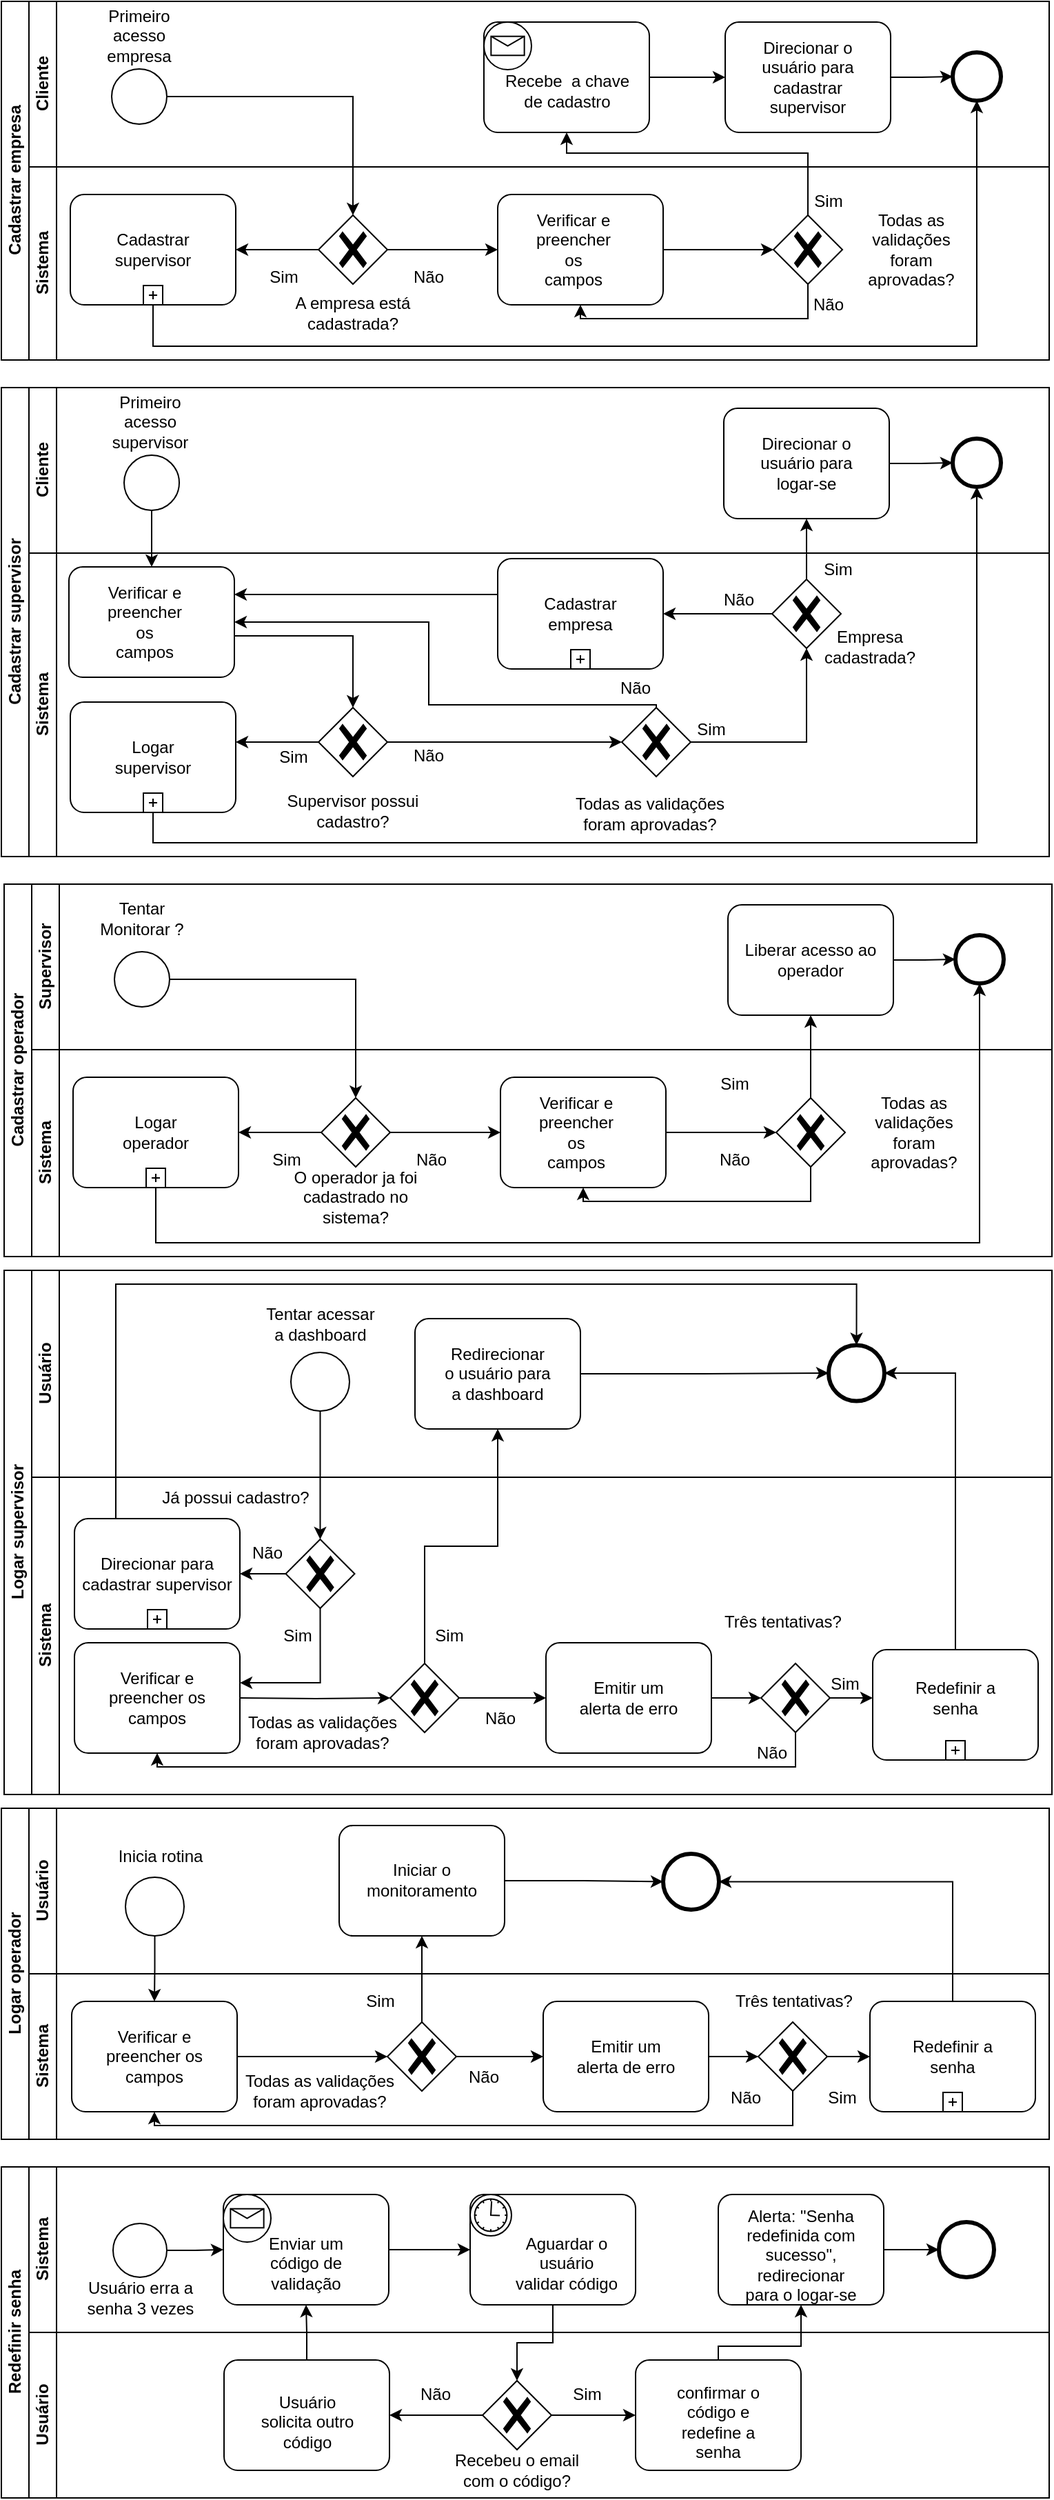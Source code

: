 <mxfile version="15.5.6" type="device"><diagram id="C5RBs43oDa-KdzZeNtuy" name="Page-1"><mxGraphModel dx="868" dy="482" grid="1" gridSize="10" guides="1" tooltips="1" connect="1" arrows="1" fold="1" page="1" pageScale="1" pageWidth="827" pageHeight="1169" math="0" shadow="0"><root><mxCell id="WIyWlLk6GJQsqaUBKTNV-0"/><mxCell id="WIyWlLk6GJQsqaUBKTNV-1" parent="WIyWlLk6GJQsqaUBKTNV-0"/><mxCell id="ow2IGMI6cT85PfrVakWk-0" value="Cadastrar supervisor" style="swimlane;html=1;childLayout=stackLayout;resizeParent=1;resizeParentMax=0;horizontal=0;startSize=20;horizontalStack=0;" parent="WIyWlLk6GJQsqaUBKTNV-1" vertex="1"><mxGeometry x="40" y="320" width="760" height="340" as="geometry"/></mxCell><mxCell id="ow2IGMI6cT85PfrVakWk-1" value="Cliente" style="swimlane;html=1;startSize=20;horizontal=0;" parent="ow2IGMI6cT85PfrVakWk-0" vertex="1"><mxGeometry x="20" width="740" height="120" as="geometry"/></mxCell><mxCell id="ow2IGMI6cT85PfrVakWk-5" value="" style="points=[[0.145,0.145,0],[0.5,0,0],[0.855,0.145,0],[1,0.5,0],[0.855,0.855,0],[0.5,1,0],[0.145,0.855,0],[0,0.5,0]];shape=mxgraph.bpmn.event;html=1;verticalLabelPosition=bottom;labelBackgroundColor=#ffffff;verticalAlign=top;align=center;perimeter=ellipsePerimeter;outlineConnect=0;aspect=fixed;outline=standard;symbol=general;" parent="ow2IGMI6cT85PfrVakWk-1" vertex="1"><mxGeometry x="69" y="49" width="40" height="40" as="geometry"/></mxCell><mxCell id="ow2IGMI6cT85PfrVakWk-6" value="Primeiro acesso supervisor" style="text;html=1;strokeColor=none;fillColor=none;align=center;verticalAlign=middle;whiteSpace=wrap;rounded=0;" parent="ow2IGMI6cT85PfrVakWk-1" vertex="1"><mxGeometry x="48" y="10" width="80" height="30" as="geometry"/></mxCell><mxCell id="ow2IGMI6cT85PfrVakWk-44" style="edgeStyle=orthogonalEdgeStyle;rounded=0;orthogonalLoop=1;jettySize=auto;html=1;" parent="ow2IGMI6cT85PfrVakWk-1" source="ow2IGMI6cT85PfrVakWk-38" target="ow2IGMI6cT85PfrVakWk-42" edge="1"><mxGeometry relative="1" as="geometry"/></mxCell><mxCell id="ow2IGMI6cT85PfrVakWk-38" value="" style="points=[[0.25,0,0],[0.5,0,0],[0.75,0,0],[1,0.25,0],[1,0.5,0],[1,0.75,0],[0.75,1,0],[0.5,1,0],[0.25,1,0],[0,0.75,0],[0,0.5,0],[0,0.25,0]];shape=mxgraph.bpmn.task;whiteSpace=wrap;rectStyle=rounded;size=10;taskMarker=abstract;" parent="ow2IGMI6cT85PfrVakWk-1" vertex="1"><mxGeometry x="504" y="15" width="120" height="80" as="geometry"/></mxCell><mxCell id="ow2IGMI6cT85PfrVakWk-39" value="Direcionar o usuário para logar-se" style="text;html=1;strokeColor=none;fillColor=none;align=center;verticalAlign=middle;whiteSpace=wrap;rounded=0;" parent="ow2IGMI6cT85PfrVakWk-1" vertex="1"><mxGeometry x="514" y="30" width="100" height="50" as="geometry"/></mxCell><mxCell id="ow2IGMI6cT85PfrVakWk-42" value="" style="points=[[0.145,0.145,0],[0.5,0,0],[0.855,0.145,0],[1,0.5,0],[0.855,0.855,0],[0.5,1,0],[0.145,0.855,0],[0,0.5,0]];shape=mxgraph.bpmn.event;html=1;verticalLabelPosition=bottom;labelBackgroundColor=#ffffff;verticalAlign=top;align=center;perimeter=ellipsePerimeter;outlineConnect=0;aspect=fixed;outline=end;symbol=terminate2;" parent="ow2IGMI6cT85PfrVakWk-1" vertex="1"><mxGeometry x="670" y="37" width="35" height="35" as="geometry"/></mxCell><mxCell id="hFmOsjHvn3pq57Wg5bAB-1" style="edgeStyle=orthogonalEdgeStyle;rounded=0;orthogonalLoop=1;jettySize=auto;html=1;entryX=0.5;entryY=1;entryDx=0;entryDy=0;entryPerimeter=0;" edge="1" parent="ow2IGMI6cT85PfrVakWk-0" source="ow2IGMI6cT85PfrVakWk-26" target="ow2IGMI6cT85PfrVakWk-42"><mxGeometry relative="1" as="geometry"><Array as="points"><mxPoint x="110" y="330"/><mxPoint x="708" y="330"/></Array></mxGeometry></mxCell><mxCell id="hFmOsjHvn3pq57Wg5bAB-8" style="edgeStyle=orthogonalEdgeStyle;rounded=0;orthogonalLoop=1;jettySize=auto;html=1;entryX=0.5;entryY=1;entryDx=0;entryDy=0;entryPerimeter=0;" edge="1" parent="ow2IGMI6cT85PfrVakWk-0" source="hFmOsjHvn3pq57Wg5bAB-3" target="ow2IGMI6cT85PfrVakWk-38"><mxGeometry relative="1" as="geometry"/></mxCell><mxCell id="hFmOsjHvn3pq57Wg5bAB-9" style="edgeStyle=orthogonalEdgeStyle;rounded=0;orthogonalLoop=1;jettySize=auto;html=1;entryX=0.5;entryY=0;entryDx=0;entryDy=0;entryPerimeter=0;" edge="1" parent="ow2IGMI6cT85PfrVakWk-0" source="ow2IGMI6cT85PfrVakWk-5" target="ow2IGMI6cT85PfrVakWk-27"><mxGeometry relative="1" as="geometry"/></mxCell><mxCell id="ow2IGMI6cT85PfrVakWk-2" value="Sistema" style="swimlane;html=1;startSize=20;horizontal=0;" parent="ow2IGMI6cT85PfrVakWk-0" vertex="1"><mxGeometry x="20" y="120" width="740" height="220" as="geometry"/></mxCell><mxCell id="ow2IGMI6cT85PfrVakWk-26" value="" style="points=[[0.25,0,0],[0.5,0,0],[0.75,0,0],[1,0.25,0],[1,0.5,0],[1,0.75,0],[0.75,1,0],[0.5,1,0],[0.25,1,0],[0,0.75,0],[0,0.5,0],[0,0.25,0]];shape=mxgraph.bpmn.task;whiteSpace=wrap;rectStyle=rounded;size=10;taskMarker=abstract;isLoopSub=1;" parent="ow2IGMI6cT85PfrVakWk-2" vertex="1"><mxGeometry x="30" y="108" width="120" height="80" as="geometry"/></mxCell><mxCell id="ow2IGMI6cT85PfrVakWk-16" style="edgeStyle=orthogonalEdgeStyle;rounded=0;orthogonalLoop=1;jettySize=auto;html=1;" parent="ow2IGMI6cT85PfrVakWk-2" source="ow2IGMI6cT85PfrVakWk-10" edge="1"><mxGeometry relative="1" as="geometry"><mxPoint x="150" y="137" as="targetPoint"/></mxGeometry></mxCell><mxCell id="hFmOsjHvn3pq57Wg5bAB-11" style="edgeStyle=orthogonalEdgeStyle;rounded=0;orthogonalLoop=1;jettySize=auto;html=1;exitX=1;exitY=0.5;exitDx=0;exitDy=0;exitPerimeter=0;entryX=0;entryY=0.5;entryDx=0;entryDy=0;entryPerimeter=0;" edge="1" parent="ow2IGMI6cT85PfrVakWk-2" source="ow2IGMI6cT85PfrVakWk-10" target="ow2IGMI6cT85PfrVakWk-30"><mxGeometry relative="1" as="geometry"/></mxCell><mxCell id="ow2IGMI6cT85PfrVakWk-10" value="" style="points=[[0.25,0.25,0],[0.5,0,0],[0.75,0.25,0],[1,0.5,0],[0.75,0.75,0],[0.5,1,0],[0.25,0.75,0],[0,0.5,0]];shape=mxgraph.bpmn.gateway2;html=1;verticalLabelPosition=bottom;labelBackgroundColor=#ffffff;verticalAlign=top;align=center;perimeter=rhombusPerimeter;outlineConnect=0;outline=none;symbol=none;gwType=exclusive;" parent="ow2IGMI6cT85PfrVakWk-2" vertex="1"><mxGeometry x="210" y="112" width="50" height="50" as="geometry"/></mxCell><mxCell id="ow2IGMI6cT85PfrVakWk-12" value="Todas as validações foram aprovadas?" style="text;html=1;strokeColor=none;fillColor=none;align=center;verticalAlign=middle;whiteSpace=wrap;rounded=0;" parent="ow2IGMI6cT85PfrVakWk-2" vertex="1"><mxGeometry x="393" y="174" width="115" height="30" as="geometry"/></mxCell><mxCell id="ow2IGMI6cT85PfrVakWk-13" style="edgeStyle=orthogonalEdgeStyle;rounded=0;orthogonalLoop=1;jettySize=auto;html=1;exitX=0.5;exitY=1;exitDx=0;exitDy=0;" parent="ow2IGMI6cT85PfrVakWk-2" source="ow2IGMI6cT85PfrVakWk-12" target="ow2IGMI6cT85PfrVakWk-12" edge="1"><mxGeometry relative="1" as="geometry"/></mxCell><mxCell id="ow2IGMI6cT85PfrVakWk-14" value="Não" style="text;html=1;strokeColor=none;fillColor=none;align=center;verticalAlign=middle;whiteSpace=wrap;rounded=0;" parent="ow2IGMI6cT85PfrVakWk-2" vertex="1"><mxGeometry x="260" y="137" width="60" height="20" as="geometry"/></mxCell><mxCell id="ow2IGMI6cT85PfrVakWk-15" value="Sim" style="text;html=1;strokeColor=none;fillColor=none;align=center;verticalAlign=middle;whiteSpace=wrap;rounded=0;" parent="ow2IGMI6cT85PfrVakWk-2" vertex="1"><mxGeometry x="167" y="138" width="50" height="20" as="geometry"/></mxCell><mxCell id="ow2IGMI6cT85PfrVakWk-17" value="Logar supervisor" style="text;html=1;strokeColor=none;fillColor=none;align=center;verticalAlign=middle;whiteSpace=wrap;rounded=0;" parent="ow2IGMI6cT85PfrVakWk-2" vertex="1"><mxGeometry x="65" y="138" width="50" height="20" as="geometry"/></mxCell><mxCell id="hFmOsjHvn3pq57Wg5bAB-12" style="edgeStyle=orthogonalEdgeStyle;rounded=0;orthogonalLoop=1;jettySize=auto;html=1;entryX=0.5;entryY=0;entryDx=0;entryDy=0;entryPerimeter=0;" edge="1" parent="ow2IGMI6cT85PfrVakWk-2" source="ow2IGMI6cT85PfrVakWk-27" target="ow2IGMI6cT85PfrVakWk-10"><mxGeometry relative="1" as="geometry"><Array as="points"><mxPoint x="235" y="60"/></Array></mxGeometry></mxCell><mxCell id="ow2IGMI6cT85PfrVakWk-27" value="" style="points=[[0.25,0,0],[0.5,0,0],[0.75,0,0],[1,0.25,0],[1,0.5,0],[1,0.75,0],[0.75,1,0],[0.5,1,0],[0.25,1,0],[0,0.75,0],[0,0.5,0],[0,0.25,0]];shape=mxgraph.bpmn.task;whiteSpace=wrap;rectStyle=rounded;size=10;taskMarker=abstract;" parent="ow2IGMI6cT85PfrVakWk-2" vertex="1"><mxGeometry x="29" y="10" width="120" height="80" as="geometry"/></mxCell><mxCell id="ow2IGMI6cT85PfrVakWk-29" value="Verificar e preencher os campos" style="text;html=1;strokeColor=none;fillColor=none;align=center;verticalAlign=middle;whiteSpace=wrap;rounded=0;" parent="ow2IGMI6cT85PfrVakWk-2" vertex="1"><mxGeometry x="59" y="40" width="50" height="20" as="geometry"/></mxCell><mxCell id="hFmOsjHvn3pq57Wg5bAB-14" style="edgeStyle=orthogonalEdgeStyle;rounded=0;orthogonalLoop=1;jettySize=auto;html=1;entryX=0.5;entryY=1;entryDx=0;entryDy=0;entryPerimeter=0;" edge="1" parent="ow2IGMI6cT85PfrVakWk-2" source="ow2IGMI6cT85PfrVakWk-30" target="hFmOsjHvn3pq57Wg5bAB-3"><mxGeometry relative="1" as="geometry"/></mxCell><mxCell id="hFmOsjHvn3pq57Wg5bAB-17" style="edgeStyle=orthogonalEdgeStyle;rounded=0;orthogonalLoop=1;jettySize=auto;html=1;entryX=1;entryY=0.5;entryDx=0;entryDy=0;entryPerimeter=0;" edge="1" parent="ow2IGMI6cT85PfrVakWk-2" source="ow2IGMI6cT85PfrVakWk-30" target="ow2IGMI6cT85PfrVakWk-27"><mxGeometry relative="1" as="geometry"><Array as="points"><mxPoint x="455" y="110"/><mxPoint x="290" y="110"/><mxPoint x="290" y="50"/></Array></mxGeometry></mxCell><mxCell id="ow2IGMI6cT85PfrVakWk-30" value="" style="points=[[0.25,0.25,0],[0.5,0,0],[0.75,0.25,0],[1,0.5,0],[0.75,0.75,0],[0.5,1,0],[0.25,0.75,0],[0,0.5,0]];shape=mxgraph.bpmn.gateway2;html=1;verticalLabelPosition=bottom;labelBackgroundColor=#ffffff;verticalAlign=top;align=center;perimeter=rhombusPerimeter;outlineConnect=0;outline=none;symbol=none;gwType=exclusive;" parent="ow2IGMI6cT85PfrVakWk-2" vertex="1"><mxGeometry x="430" y="112" width="50" height="50" as="geometry"/></mxCell><mxCell id="ow2IGMI6cT85PfrVakWk-32" value="Não" style="text;html=1;strokeColor=none;fillColor=none;align=center;verticalAlign=middle;whiteSpace=wrap;rounded=0;" parent="ow2IGMI6cT85PfrVakWk-2" vertex="1"><mxGeometry x="410" y="88" width="60" height="20" as="geometry"/></mxCell><mxCell id="ow2IGMI6cT85PfrVakWk-36" value="Supervisor possui cadastro?" style="text;html=1;strokeColor=none;fillColor=none;align=center;verticalAlign=middle;whiteSpace=wrap;rounded=0;" parent="ow2IGMI6cT85PfrVakWk-2" vertex="1"><mxGeometry x="175" y="177" width="120" height="20" as="geometry"/></mxCell><mxCell id="hhezdDv_SVrmu86MZaUe-88" value="Empresa cadastrada?" style="text;html=1;strokeColor=none;fillColor=none;align=center;verticalAlign=middle;whiteSpace=wrap;rounded=0;" parent="ow2IGMI6cT85PfrVakWk-2" vertex="1"><mxGeometry x="570" y="55" width="80" height="25" as="geometry"/></mxCell><mxCell id="hFmOsjHvn3pq57Wg5bAB-16" style="edgeStyle=orthogonalEdgeStyle;rounded=0;orthogonalLoop=1;jettySize=auto;html=1;exitX=0;exitY=0.25;exitDx=0;exitDy=0;exitPerimeter=0;" edge="1" parent="ow2IGMI6cT85PfrVakWk-2" source="hhezdDv_SVrmu86MZaUe-90" target="ow2IGMI6cT85PfrVakWk-27"><mxGeometry relative="1" as="geometry"><mxPoint x="190" y="20" as="targetPoint"/><Array as="points"><mxPoint x="340" y="30"/></Array></mxGeometry></mxCell><mxCell id="hhezdDv_SVrmu86MZaUe-90" value="" style="points=[[0.25,0,0],[0.5,0,0],[0.75,0,0],[1,0.25,0],[1,0.5,0],[1,0.75,0],[0.75,1,0],[0.5,1,0],[0.25,1,0],[0,0.75,0],[0,0.5,0],[0,0.25,0]];shape=mxgraph.bpmn.task;whiteSpace=wrap;rectStyle=rounded;size=10;taskMarker=abstract;isLoopSub=1;" parent="ow2IGMI6cT85PfrVakWk-2" vertex="1"><mxGeometry x="340" y="4" width="120" height="80" as="geometry"/></mxCell><mxCell id="hhezdDv_SVrmu86MZaUe-94" value="Sim" style="text;html=1;strokeColor=none;fillColor=none;align=center;verticalAlign=middle;whiteSpace=wrap;rounded=0;" parent="ow2IGMI6cT85PfrVakWk-2" vertex="1"><mxGeometry x="562" y="2" width="50" height="20" as="geometry"/></mxCell><mxCell id="hhezdDv_SVrmu86MZaUe-95" value="Não" style="text;html=1;strokeColor=none;fillColor=none;align=center;verticalAlign=middle;whiteSpace=wrap;rounded=0;" parent="ow2IGMI6cT85PfrVakWk-2" vertex="1"><mxGeometry x="485" y="24" width="60" height="20" as="geometry"/></mxCell><mxCell id="hhezdDv_SVrmu86MZaUe-96" value="Cadastrar empresa" style="text;html=1;strokeColor=none;fillColor=none;align=center;verticalAlign=middle;whiteSpace=wrap;rounded=0;" parent="ow2IGMI6cT85PfrVakWk-2" vertex="1"><mxGeometry x="350" y="24" width="100" height="40" as="geometry"/></mxCell><mxCell id="hFmOsjHvn3pq57Wg5bAB-6" style="edgeStyle=orthogonalEdgeStyle;rounded=0;orthogonalLoop=1;jettySize=auto;html=1;entryX=1;entryY=0.5;entryDx=0;entryDy=0;entryPerimeter=0;" edge="1" parent="ow2IGMI6cT85PfrVakWk-2" source="hFmOsjHvn3pq57Wg5bAB-3" target="hhezdDv_SVrmu86MZaUe-90"><mxGeometry relative="1" as="geometry"/></mxCell><mxCell id="hFmOsjHvn3pq57Wg5bAB-3" value="" style="points=[[0.25,0.25,0],[0.5,0,0],[0.75,0.25,0],[1,0.5,0],[0.75,0.75,0],[0.5,1,0],[0.25,0.75,0],[0,0.5,0]];shape=mxgraph.bpmn.gateway2;html=1;verticalLabelPosition=bottom;labelBackgroundColor=#ffffff;verticalAlign=top;align=center;perimeter=rhombusPerimeter;outlineConnect=0;outline=none;symbol=none;gwType=exclusive;" vertex="1" parent="ow2IGMI6cT85PfrVakWk-2"><mxGeometry x="539" y="19" width="50" height="50" as="geometry"/></mxCell><mxCell id="hFmOsjHvn3pq57Wg5bAB-15" value="Sim" style="text;html=1;strokeColor=none;fillColor=none;align=center;verticalAlign=middle;whiteSpace=wrap;rounded=0;" vertex="1" parent="ow2IGMI6cT85PfrVakWk-2"><mxGeometry x="470" y="118" width="50" height="20" as="geometry"/></mxCell><mxCell id="ow2IGMI6cT85PfrVakWk-46" value="Logar operador" style="swimlane;html=1;childLayout=stackLayout;resizeParent=1;resizeParentMax=0;horizontal=0;startSize=20;horizontalStack=0;" parent="WIyWlLk6GJQsqaUBKTNV-1" vertex="1"><mxGeometry x="40" y="1350" width="760" height="240" as="geometry"/></mxCell><mxCell id="ow2IGMI6cT85PfrVakWk-47" value="Usuário" style="swimlane;html=1;startSize=20;horizontal=0;" parent="ow2IGMI6cT85PfrVakWk-46" vertex="1"><mxGeometry x="20" width="740" height="120" as="geometry"/></mxCell><mxCell id="ow2IGMI6cT85PfrVakWk-50" value="" style="points=[[0.145,0.145,0],[0.5,0,0],[0.855,0.145,0],[1,0.5,0],[0.855,0.855,0],[0.5,1,0],[0.145,0.855,0],[0,0.5,0]];shape=mxgraph.bpmn.event;html=1;verticalLabelPosition=bottom;labelBackgroundColor=#ffffff;verticalAlign=top;align=center;perimeter=ellipsePerimeter;outlineConnect=0;aspect=fixed;outline=standard;symbol=general;" parent="ow2IGMI6cT85PfrVakWk-47" vertex="1"><mxGeometry x="70" y="50" width="42.5" height="42.5" as="geometry"/></mxCell><mxCell id="ow2IGMI6cT85PfrVakWk-51" value="Inicia rotina" style="text;html=1;strokeColor=none;fillColor=none;align=center;verticalAlign=middle;whiteSpace=wrap;rounded=0;" parent="ow2IGMI6cT85PfrVakWk-47" vertex="1"><mxGeometry x="51.25" y="20" width="88.75" height="30" as="geometry"/></mxCell><mxCell id="ow2IGMI6cT85PfrVakWk-68" style="edgeStyle=orthogonalEdgeStyle;rounded=0;orthogonalLoop=1;jettySize=auto;html=1;entryX=0;entryY=0.5;entryDx=0;entryDy=0;entryPerimeter=0;" parent="ow2IGMI6cT85PfrVakWk-47" source="ow2IGMI6cT85PfrVakWk-64" target="ow2IGMI6cT85PfrVakWk-67" edge="1"><mxGeometry relative="1" as="geometry"/></mxCell><mxCell id="ow2IGMI6cT85PfrVakWk-64" value="" style="points=[[0.25,0,0],[0.5,0,0],[0.75,0,0],[1,0.25,0],[1,0.5,0],[1,0.75,0],[0.75,1,0],[0.5,1,0],[0.25,1,0],[0,0.75,0],[0,0.5,0],[0,0.25,0]];shape=mxgraph.bpmn.task;whiteSpace=wrap;rectStyle=rounded;size=10;taskMarker=abstract;" parent="ow2IGMI6cT85PfrVakWk-47" vertex="1"><mxGeometry x="225" y="12.5" width="120" height="80" as="geometry"/></mxCell><mxCell id="ow2IGMI6cT85PfrVakWk-65" value="Iniciar o monitoramento" style="text;html=1;strokeColor=none;fillColor=none;align=center;verticalAlign=middle;whiteSpace=wrap;rounded=0;" parent="ow2IGMI6cT85PfrVakWk-47" vertex="1"><mxGeometry x="245" y="37" width="80" height="30" as="geometry"/></mxCell><mxCell id="ow2IGMI6cT85PfrVakWk-67" value="" style="points=[[0.145,0.145,0],[0.5,0,0],[0.855,0.145,0],[1,0.5,0],[0.855,0.855,0],[0.5,1,0],[0.145,0.855,0],[0,0.5,0]];shape=mxgraph.bpmn.event;html=1;verticalLabelPosition=bottom;labelBackgroundColor=#ffffff;verticalAlign=top;align=center;perimeter=ellipsePerimeter;outlineConnect=0;aspect=fixed;outline=end;symbol=terminate2;" parent="ow2IGMI6cT85PfrVakWk-47" vertex="1"><mxGeometry x="460" y="33" width="40.5" height="40.5" as="geometry"/></mxCell><mxCell id="ow2IGMI6cT85PfrVakWk-48" value="Sistema" style="swimlane;html=1;startSize=20;horizontal=0;" parent="ow2IGMI6cT85PfrVakWk-46" vertex="1"><mxGeometry x="20" y="120" width="740" height="120" as="geometry"/></mxCell><mxCell id="ow2IGMI6cT85PfrVakWk-72" value="" style="points=[[0.25,0,0],[0.5,0,0],[0.75,0,0],[1,0.25,0],[1,0.5,0],[1,0.75,0],[0.75,1,0],[0.5,1,0],[0.25,1,0],[0,0.75,0],[0,0.5,0],[0,0.25,0]];shape=mxgraph.bpmn.task;whiteSpace=wrap;rectStyle=rounded;size=10;taskMarker=abstract;isLoopSub=1;" parent="ow2IGMI6cT85PfrVakWk-48" vertex="1"><mxGeometry x="610" y="20" width="120" height="80" as="geometry"/></mxCell><mxCell id="ow2IGMI6cT85PfrVakWk-57" style="edgeStyle=orthogonalEdgeStyle;rounded=0;orthogonalLoop=1;jettySize=auto;html=1;entryX=0;entryY=0.5;entryDx=0;entryDy=0;entryPerimeter=0;" parent="ow2IGMI6cT85PfrVakWk-48" source="ow2IGMI6cT85PfrVakWk-53" target="ow2IGMI6cT85PfrVakWk-56" edge="1"><mxGeometry relative="1" as="geometry"/></mxCell><mxCell id="ow2IGMI6cT85PfrVakWk-53" value="" style="points=[[0.25,0,0],[0.5,0,0],[0.75,0,0],[1,0.25,0],[1,0.5,0],[1,0.75,0],[0.75,1,0],[0.5,1,0],[0.25,1,0],[0,0.75,0],[0,0.5,0],[0,0.25,0]];shape=mxgraph.bpmn.task;whiteSpace=wrap;rectStyle=rounded;size=10;taskMarker=abstract;" parent="ow2IGMI6cT85PfrVakWk-48" vertex="1"><mxGeometry x="31" y="20" width="120" height="80" as="geometry"/></mxCell><mxCell id="ow2IGMI6cT85PfrVakWk-54" value="Verificar e preencher os campos" style="text;html=1;strokeColor=none;fillColor=none;align=center;verticalAlign=middle;whiteSpace=wrap;rounded=0;" parent="ow2IGMI6cT85PfrVakWk-48" vertex="1"><mxGeometry x="41" y="35" width="100" height="50" as="geometry"/></mxCell><mxCell id="ow2IGMI6cT85PfrVakWk-62" style="edgeStyle=orthogonalEdgeStyle;rounded=0;orthogonalLoop=1;jettySize=auto;html=1;entryX=0;entryY=0.5;entryDx=0;entryDy=0;entryPerimeter=0;" parent="ow2IGMI6cT85PfrVakWk-48" source="ow2IGMI6cT85PfrVakWk-56" target="ow2IGMI6cT85PfrVakWk-60" edge="1"><mxGeometry relative="1" as="geometry"/></mxCell><mxCell id="ow2IGMI6cT85PfrVakWk-56" value="" style="points=[[0.25,0.25,0],[0.5,0,0],[0.75,0.25,0],[1,0.5,0],[0.75,0.75,0],[0.5,1,0],[0.25,0.75,0],[0,0.5,0]];shape=mxgraph.bpmn.gateway2;html=1;verticalLabelPosition=bottom;labelBackgroundColor=#ffffff;verticalAlign=top;align=center;perimeter=rhombusPerimeter;outlineConnect=0;outline=none;symbol=none;gwType=exclusive;" parent="ow2IGMI6cT85PfrVakWk-48" vertex="1"><mxGeometry x="260" y="35" width="50" height="50" as="geometry"/></mxCell><mxCell id="ow2IGMI6cT85PfrVakWk-59" value="Todas as validações foram aprovadas?" style="text;html=1;strokeColor=none;fillColor=none;align=center;verticalAlign=middle;whiteSpace=wrap;rounded=0;" parent="ow2IGMI6cT85PfrVakWk-48" vertex="1"><mxGeometry x="151" y="70" width="120" height="30" as="geometry"/></mxCell><mxCell id="ow2IGMI6cT85PfrVakWk-74" style="edgeStyle=orthogonalEdgeStyle;rounded=0;orthogonalLoop=1;jettySize=auto;html=1;" parent="ow2IGMI6cT85PfrVakWk-48" source="ow2IGMI6cT85PfrVakWk-60" target="ow2IGMI6cT85PfrVakWk-69" edge="1"><mxGeometry relative="1" as="geometry"/></mxCell><mxCell id="ow2IGMI6cT85PfrVakWk-60" value="" style="points=[[0.25,0,0],[0.5,0,0],[0.75,0,0],[1,0.25,0],[1,0.5,0],[1,0.75,0],[0.75,1,0],[0.5,1,0],[0.25,1,0],[0,0.75,0],[0,0.5,0],[0,0.25,0]];shape=mxgraph.bpmn.task;whiteSpace=wrap;rectStyle=rounded;size=10;taskMarker=abstract;" parent="ow2IGMI6cT85PfrVakWk-48" vertex="1"><mxGeometry x="373" y="20" width="120" height="80" as="geometry"/></mxCell><mxCell id="ow2IGMI6cT85PfrVakWk-61" value="Emitir um alerta de erro" style="text;html=1;strokeColor=none;fillColor=none;align=center;verticalAlign=middle;whiteSpace=wrap;rounded=0;" parent="ow2IGMI6cT85PfrVakWk-48" vertex="1"><mxGeometry x="393" y="45" width="80" height="30" as="geometry"/></mxCell><mxCell id="ow2IGMI6cT85PfrVakWk-73" style="edgeStyle=orthogonalEdgeStyle;rounded=0;orthogonalLoop=1;jettySize=auto;html=1;" parent="ow2IGMI6cT85PfrVakWk-48" source="ow2IGMI6cT85PfrVakWk-69" target="ow2IGMI6cT85PfrVakWk-72" edge="1"><mxGeometry relative="1" as="geometry"/></mxCell><mxCell id="ow2IGMI6cT85PfrVakWk-75" style="edgeStyle=orthogonalEdgeStyle;rounded=0;orthogonalLoop=1;jettySize=auto;html=1;entryX=0.5;entryY=1;entryDx=0;entryDy=0;entryPerimeter=0;" parent="ow2IGMI6cT85PfrVakWk-48" source="ow2IGMI6cT85PfrVakWk-69" target="ow2IGMI6cT85PfrVakWk-53" edge="1"><mxGeometry relative="1" as="geometry"><Array as="points"><mxPoint x="554" y="110"/><mxPoint x="91" y="110"/></Array></mxGeometry></mxCell><mxCell id="ow2IGMI6cT85PfrVakWk-69" value="" style="points=[[0.25,0.25,0],[0.5,0,0],[0.75,0.25,0],[1,0.5,0],[0.75,0.75,0],[0.5,1,0],[0.25,0.75,0],[0,0.5,0]];shape=mxgraph.bpmn.gateway2;html=1;verticalLabelPosition=bottom;labelBackgroundColor=#ffffff;verticalAlign=top;align=center;perimeter=rhombusPerimeter;outlineConnect=0;outline=none;symbol=none;gwType=exclusive;" parent="ow2IGMI6cT85PfrVakWk-48" vertex="1"><mxGeometry x="529" y="35" width="50" height="50" as="geometry"/></mxCell><mxCell id="ow2IGMI6cT85PfrVakWk-71" value="Redefinir a senha" style="text;html=1;strokeColor=none;fillColor=none;align=center;verticalAlign=middle;whiteSpace=wrap;rounded=0;" parent="ow2IGMI6cT85PfrVakWk-48" vertex="1"><mxGeometry x="630" y="45" width="80" height="30" as="geometry"/></mxCell><mxCell id="ow2IGMI6cT85PfrVakWk-76" value="Três tentativas?" style="text;html=1;strokeColor=none;fillColor=none;align=center;verticalAlign=middle;whiteSpace=wrap;rounded=0;" parent="ow2IGMI6cT85PfrVakWk-48" vertex="1"><mxGeometry x="510" y="5" width="90" height="30" as="geometry"/></mxCell><mxCell id="ow2IGMI6cT85PfrVakWk-77" value="Sim" style="text;html=1;strokeColor=none;fillColor=none;align=center;verticalAlign=middle;whiteSpace=wrap;rounded=0;" parent="ow2IGMI6cT85PfrVakWk-48" vertex="1"><mxGeometry x="570" y="75" width="40" height="30" as="geometry"/></mxCell><mxCell id="ow2IGMI6cT85PfrVakWk-78" value="Não" style="text;html=1;strokeColor=none;fillColor=none;align=center;verticalAlign=middle;whiteSpace=wrap;rounded=0;" parent="ow2IGMI6cT85PfrVakWk-48" vertex="1"><mxGeometry x="500" y="75" width="40" height="30" as="geometry"/></mxCell><mxCell id="ow2IGMI6cT85PfrVakWk-110" value="Não" style="text;html=1;strokeColor=none;fillColor=none;align=center;verticalAlign=middle;whiteSpace=wrap;rounded=0;" parent="ow2IGMI6cT85PfrVakWk-48" vertex="1"><mxGeometry x="300" y="65" width="60" height="20" as="geometry"/></mxCell><mxCell id="ow2IGMI6cT85PfrVakWk-111" value="Sim" style="text;html=1;strokeColor=none;fillColor=none;align=center;verticalAlign=middle;whiteSpace=wrap;rounded=0;" parent="ow2IGMI6cT85PfrVakWk-48" vertex="1"><mxGeometry x="230" y="10" width="50" height="20" as="geometry"/></mxCell><mxCell id="ow2IGMI6cT85PfrVakWk-55" style="edgeStyle=orthogonalEdgeStyle;rounded=0;orthogonalLoop=1;jettySize=auto;html=1;entryX=0.5;entryY=0;entryDx=0;entryDy=0;entryPerimeter=0;" parent="ow2IGMI6cT85PfrVakWk-46" source="ow2IGMI6cT85PfrVakWk-50" target="ow2IGMI6cT85PfrVakWk-53" edge="1"><mxGeometry relative="1" as="geometry"/></mxCell><mxCell id="ow2IGMI6cT85PfrVakWk-66" style="edgeStyle=orthogonalEdgeStyle;rounded=0;orthogonalLoop=1;jettySize=auto;html=1;entryX=0.5;entryY=1;entryDx=0;entryDy=0;entryPerimeter=0;" parent="ow2IGMI6cT85PfrVakWk-46" source="ow2IGMI6cT85PfrVakWk-56" target="ow2IGMI6cT85PfrVakWk-64" edge="1"><mxGeometry relative="1" as="geometry"/></mxCell><mxCell id="hFmOsjHvn3pq57Wg5bAB-18" style="edgeStyle=orthogonalEdgeStyle;rounded=0;orthogonalLoop=1;jettySize=auto;html=1;entryX=1;entryY=0.5;entryDx=0;entryDy=0;entryPerimeter=0;" edge="1" parent="ow2IGMI6cT85PfrVakWk-46" source="ow2IGMI6cT85PfrVakWk-72" target="ow2IGMI6cT85PfrVakWk-67"><mxGeometry relative="1" as="geometry"><Array as="points"><mxPoint x="690" y="53"/></Array></mxGeometry></mxCell><mxCell id="ow2IGMI6cT85PfrVakWk-79" value="Redefinir senha" style="swimlane;html=1;childLayout=stackLayout;resizeParent=1;resizeParentMax=0;horizontal=0;startSize=20;horizontalStack=0;" parent="WIyWlLk6GJQsqaUBKTNV-1" vertex="1"><mxGeometry x="40" y="1610" width="760" height="240" as="geometry"/></mxCell><mxCell id="ow2IGMI6cT85PfrVakWk-80" value="Sistema" style="swimlane;html=1;startSize=20;horizontal=0;" parent="ow2IGMI6cT85PfrVakWk-79" vertex="1"><mxGeometry x="20" width="740" height="120" as="geometry"/></mxCell><mxCell id="ow2IGMI6cT85PfrVakWk-91" style="edgeStyle=orthogonalEdgeStyle;rounded=0;orthogonalLoop=1;jettySize=auto;html=1;entryX=0;entryY=0.5;entryDx=0;entryDy=0;entryPerimeter=0;" parent="ow2IGMI6cT85PfrVakWk-80" source="ow2IGMI6cT85PfrVakWk-86" target="ow2IGMI6cT85PfrVakWk-88" edge="1"><mxGeometry relative="1" as="geometry"/></mxCell><mxCell id="ow2IGMI6cT85PfrVakWk-86" value="" style="points=[[0.25,0,0],[0.5,0,0],[0.75,0,0],[1,0.25,0],[1,0.5,0],[1,0.75,0],[0.75,1,0],[0.5,1,0],[0.25,1,0],[0,0.75,0],[0,0.5,0],[0,0.25,0]];shape=mxgraph.bpmn.task;whiteSpace=wrap;rectStyle=rounded;size=10;taskMarker=abstract;" parent="ow2IGMI6cT85PfrVakWk-80" vertex="1"><mxGeometry x="141" y="20" width="120" height="80" as="geometry"/></mxCell><mxCell id="ow2IGMI6cT85PfrVakWk-109" style="edgeStyle=orthogonalEdgeStyle;rounded=0;orthogonalLoop=1;jettySize=auto;html=1;" parent="ow2IGMI6cT85PfrVakWk-80" source="ow2IGMI6cT85PfrVakWk-83" target="ow2IGMI6cT85PfrVakWk-86" edge="1"><mxGeometry relative="1" as="geometry"/></mxCell><mxCell id="ow2IGMI6cT85PfrVakWk-83" value="" style="points=[[0.145,0.145,0],[0.5,0,0],[0.855,0.145,0],[1,0.5,0],[0.855,0.855,0],[0.5,1,0],[0.145,0.855,0],[0,0.5,0]];shape=mxgraph.bpmn.event;html=1;verticalLabelPosition=bottom;labelBackgroundColor=#ffffff;verticalAlign=top;align=center;perimeter=ellipsePerimeter;outlineConnect=0;aspect=fixed;outline=standard;symbol=general;" parent="ow2IGMI6cT85PfrVakWk-80" vertex="1"><mxGeometry x="61" y="41" width="39" height="39" as="geometry"/></mxCell><mxCell id="ow2IGMI6cT85PfrVakWk-84" value="" style="points=[[0.145,0.145,0],[0.5,0,0],[0.855,0.145,0],[1,0.5,0],[0.855,0.855,0],[0.5,1,0],[0.145,0.855,0],[0,0.5,0]];shape=mxgraph.bpmn.event;html=1;verticalLabelPosition=bottom;labelBackgroundColor=#ffffff;verticalAlign=top;align=center;perimeter=ellipsePerimeter;outlineConnect=0;aspect=fixed;outline=standard;symbol=message;" parent="ow2IGMI6cT85PfrVakWk-80" vertex="1"><mxGeometry x="141" y="20" width="34.5" height="34.5" as="geometry"/></mxCell><mxCell id="ow2IGMI6cT85PfrVakWk-85" value="Usuário erra a senha 3 vezes" style="text;html=1;strokeColor=none;fillColor=none;align=center;verticalAlign=middle;whiteSpace=wrap;rounded=0;" parent="ow2IGMI6cT85PfrVakWk-80" vertex="1"><mxGeometry x="35.5" y="80" width="90" height="30" as="geometry"/></mxCell><mxCell id="ow2IGMI6cT85PfrVakWk-87" value="Enviar um código de validação" style="text;html=1;strokeColor=none;fillColor=none;align=center;verticalAlign=middle;whiteSpace=wrap;rounded=0;" parent="ow2IGMI6cT85PfrVakWk-80" vertex="1"><mxGeometry x="161" y="54.5" width="80" height="30" as="geometry"/></mxCell><mxCell id="ow2IGMI6cT85PfrVakWk-88" value="" style="points=[[0.25,0,0],[0.5,0,0],[0.75,0,0],[1,0.25,0],[1,0.5,0],[1,0.75,0],[0.75,1,0],[0.5,1,0],[0.25,1,0],[0,0.75,0],[0,0.5,0],[0,0.25,0]];shape=mxgraph.bpmn.task;whiteSpace=wrap;rectStyle=rounded;size=10;taskMarker=abstract;" parent="ow2IGMI6cT85PfrVakWk-80" vertex="1"><mxGeometry x="320" y="20" width="120" height="80" as="geometry"/></mxCell><mxCell id="ow2IGMI6cT85PfrVakWk-89" value="" style="points=[[0.145,0.145,0],[0.5,0,0],[0.855,0.145,0],[1,0.5,0],[0.855,0.855,0],[0.5,1,0],[0.145,0.855,0],[0,0.5,0]];shape=mxgraph.bpmn.event;html=1;verticalLabelPosition=bottom;labelBackgroundColor=#ffffff;verticalAlign=top;align=center;perimeter=ellipsePerimeter;outlineConnect=0;aspect=fixed;outline=standard;symbol=timer;" parent="ow2IGMI6cT85PfrVakWk-80" vertex="1"><mxGeometry x="320" y="20" width="30" height="30" as="geometry"/></mxCell><mxCell id="ow2IGMI6cT85PfrVakWk-90" value="Aguardar o usuário validar código" style="text;html=1;strokeColor=none;fillColor=none;align=center;verticalAlign=middle;whiteSpace=wrap;rounded=0;" parent="ow2IGMI6cT85PfrVakWk-80" vertex="1"><mxGeometry x="350" y="54.5" width="80" height="30" as="geometry"/></mxCell><mxCell id="ow2IGMI6cT85PfrVakWk-96" style="edgeStyle=orthogonalEdgeStyle;rounded=0;orthogonalLoop=1;jettySize=auto;html=1;" parent="ow2IGMI6cT85PfrVakWk-80" source="ow2IGMI6cT85PfrVakWk-93" target="ow2IGMI6cT85PfrVakWk-95" edge="1"><mxGeometry relative="1" as="geometry"/></mxCell><mxCell id="ow2IGMI6cT85PfrVakWk-93" value="" style="points=[[0.25,0,0],[0.5,0,0],[0.75,0,0],[1,0.25,0],[1,0.5,0],[1,0.75,0],[0.75,1,0],[0.5,1,0],[0.25,1,0],[0,0.75,0],[0,0.5,0],[0,0.25,0]];shape=mxgraph.bpmn.task;whiteSpace=wrap;rectStyle=rounded;size=10;taskMarker=abstract;" parent="ow2IGMI6cT85PfrVakWk-80" vertex="1"><mxGeometry x="500" y="20" width="120" height="80" as="geometry"/></mxCell><mxCell id="ow2IGMI6cT85PfrVakWk-94" value="Alerta: &quot;Senha redefinida com sucesso&quot;, redirecionar para o logar-se" style="text;html=1;strokeColor=none;fillColor=none;align=center;verticalAlign=middle;whiteSpace=wrap;rounded=0;" parent="ow2IGMI6cT85PfrVakWk-80" vertex="1"><mxGeometry x="515" y="43.5" width="90" height="41" as="geometry"/></mxCell><mxCell id="ow2IGMI6cT85PfrVakWk-95" value="" style="points=[[0.145,0.145,0],[0.5,0,0],[0.855,0.145,0],[1,0.5,0],[0.855,0.855,0],[0.5,1,0],[0.145,0.855,0],[0,0.5,0]];shape=mxgraph.bpmn.event;html=1;verticalLabelPosition=bottom;labelBackgroundColor=#ffffff;verticalAlign=top;align=center;perimeter=ellipsePerimeter;outlineConnect=0;aspect=fixed;outline=end;symbol=terminate2;" parent="ow2IGMI6cT85PfrVakWk-80" vertex="1"><mxGeometry x="660" y="40" width="40" height="40" as="geometry"/></mxCell><mxCell id="ow2IGMI6cT85PfrVakWk-99" style="edgeStyle=orthogonalEdgeStyle;rounded=0;orthogonalLoop=1;jettySize=auto;html=1;entryX=0.5;entryY=1;entryDx=0;entryDy=0;entryPerimeter=0;" parent="ow2IGMI6cT85PfrVakWk-79" source="ow2IGMI6cT85PfrVakWk-97" target="ow2IGMI6cT85PfrVakWk-86" edge="1"><mxGeometry relative="1" as="geometry"/></mxCell><mxCell id="ow2IGMI6cT85PfrVakWk-81" value="Usuário" style="swimlane;html=1;startSize=20;horizontal=0;" parent="ow2IGMI6cT85PfrVakWk-79" vertex="1"><mxGeometry x="20" y="120" width="740" height="120" as="geometry"/></mxCell><mxCell id="ow2IGMI6cT85PfrVakWk-101" style="edgeStyle=orthogonalEdgeStyle;rounded=0;orthogonalLoop=1;jettySize=auto;html=1;entryX=1;entryY=0.5;entryDx=0;entryDy=0;entryPerimeter=0;" parent="ow2IGMI6cT85PfrVakWk-81" source="ow2IGMI6cT85PfrVakWk-92" target="ow2IGMI6cT85PfrVakWk-97" edge="1"><mxGeometry relative="1" as="geometry"/></mxCell><mxCell id="ow2IGMI6cT85PfrVakWk-103" style="edgeStyle=orthogonalEdgeStyle;rounded=0;orthogonalLoop=1;jettySize=auto;html=1;" parent="ow2IGMI6cT85PfrVakWk-81" source="ow2IGMI6cT85PfrVakWk-92" target="ow2IGMI6cT85PfrVakWk-102" edge="1"><mxGeometry relative="1" as="geometry"/></mxCell><mxCell id="ow2IGMI6cT85PfrVakWk-92" value="" style="points=[[0.25,0.25,0],[0.5,0,0],[0.75,0.25,0],[1,0.5,0],[0.75,0.75,0],[0.5,1,0],[0.25,0.75,0],[0,0.5,0]];shape=mxgraph.bpmn.gateway2;html=1;verticalLabelPosition=bottom;labelBackgroundColor=#ffffff;verticalAlign=top;align=center;perimeter=rhombusPerimeter;outlineConnect=0;outline=none;symbol=none;gwType=exclusive;" parent="ow2IGMI6cT85PfrVakWk-81" vertex="1"><mxGeometry x="329" y="35" width="50" height="50" as="geometry"/></mxCell><mxCell id="ow2IGMI6cT85PfrVakWk-97" value="" style="points=[[0.25,0,0],[0.5,0,0],[0.75,0,0],[1,0.25,0],[1,0.5,0],[1,0.75,0],[0.75,1,0],[0.5,1,0],[0.25,1,0],[0,0.75,0],[0,0.5,0],[0,0.25,0]];shape=mxgraph.bpmn.task;whiteSpace=wrap;rectStyle=rounded;size=10;taskMarker=abstract;" parent="ow2IGMI6cT85PfrVakWk-81" vertex="1"><mxGeometry x="141.5" y="20" width="120" height="80" as="geometry"/></mxCell><mxCell id="ow2IGMI6cT85PfrVakWk-98" value="Usuário solicita outro código" style="text;html=1;strokeColor=none;fillColor=none;align=center;verticalAlign=middle;whiteSpace=wrap;rounded=0;" parent="ow2IGMI6cT85PfrVakWk-81" vertex="1"><mxGeometry x="161.5" y="50" width="80" height="30" as="geometry"/></mxCell><mxCell id="ow2IGMI6cT85PfrVakWk-102" value="" style="points=[[0.25,0,0],[0.5,0,0],[0.75,0,0],[1,0.25,0],[1,0.5,0],[1,0.75,0],[0.75,1,0],[0.5,1,0],[0.25,1,0],[0,0.75,0],[0,0.5,0],[0,0.25,0]];shape=mxgraph.bpmn.task;whiteSpace=wrap;rectStyle=rounded;size=10;taskMarker=abstract;" parent="ow2IGMI6cT85PfrVakWk-81" vertex="1"><mxGeometry x="440" y="20" width="120" height="80" as="geometry"/></mxCell><mxCell id="ow2IGMI6cT85PfrVakWk-104" value="confirmar o código e redefine a senha" style="text;html=1;strokeColor=none;fillColor=none;align=center;verticalAlign=middle;whiteSpace=wrap;rounded=0;" parent="ow2IGMI6cT85PfrVakWk-81" vertex="1"><mxGeometry x="460" y="50" width="80" height="30" as="geometry"/></mxCell><mxCell id="ow2IGMI6cT85PfrVakWk-106" value="Recebeu o email com o código?" style="text;html=1;strokeColor=none;fillColor=none;align=center;verticalAlign=middle;whiteSpace=wrap;rounded=0;" parent="ow2IGMI6cT85PfrVakWk-81" vertex="1"><mxGeometry x="306" y="85" width="96" height="30" as="geometry"/></mxCell><mxCell id="ow2IGMI6cT85PfrVakWk-107" value="Não" style="text;html=1;strokeColor=none;fillColor=none;align=center;verticalAlign=middle;whiteSpace=wrap;rounded=0;" parent="ow2IGMI6cT85PfrVakWk-81" vertex="1"><mxGeometry x="280" y="30" width="30" height="30" as="geometry"/></mxCell><mxCell id="ow2IGMI6cT85PfrVakWk-108" value="Sim" style="text;html=1;strokeColor=none;fillColor=none;align=center;verticalAlign=middle;whiteSpace=wrap;rounded=0;" parent="ow2IGMI6cT85PfrVakWk-81" vertex="1"><mxGeometry x="390" y="30" width="30" height="30" as="geometry"/></mxCell><mxCell id="ow2IGMI6cT85PfrVakWk-100" style="edgeStyle=orthogonalEdgeStyle;rounded=0;orthogonalLoop=1;jettySize=auto;html=1;entryX=0.5;entryY=0;entryDx=0;entryDy=0;entryPerimeter=0;" parent="ow2IGMI6cT85PfrVakWk-79" source="ow2IGMI6cT85PfrVakWk-88" target="ow2IGMI6cT85PfrVakWk-92" edge="1"><mxGeometry relative="1" as="geometry"/></mxCell><mxCell id="ow2IGMI6cT85PfrVakWk-105" style="edgeStyle=orthogonalEdgeStyle;rounded=0;orthogonalLoop=1;jettySize=auto;html=1;entryX=0.5;entryY=1;entryDx=0;entryDy=0;entryPerimeter=0;" parent="ow2IGMI6cT85PfrVakWk-79" source="ow2IGMI6cT85PfrVakWk-102" target="ow2IGMI6cT85PfrVakWk-93" edge="1"><mxGeometry relative="1" as="geometry"><Array as="points"><mxPoint x="520" y="130"/><mxPoint x="580" y="130"/></Array></mxGeometry></mxCell><mxCell id="hhezdDv_SVrmu86MZaUe-0" value="Cadastrar empresa" style="swimlane;html=1;childLayout=stackLayout;resizeParent=1;resizeParentMax=0;horizontal=0;startSize=20;horizontalStack=0;" parent="WIyWlLk6GJQsqaUBKTNV-1" vertex="1"><mxGeometry x="40" y="40" width="760" height="260" as="geometry"/></mxCell><mxCell id="hhezdDv_SVrmu86MZaUe-1" value="Cliente" style="swimlane;html=1;startSize=20;horizontal=0;" parent="hhezdDv_SVrmu86MZaUe-0" vertex="1"><mxGeometry x="20" width="740" height="120" as="geometry"/></mxCell><mxCell id="hhezdDv_SVrmu86MZaUe-2" value="" style="points=[[0.145,0.145,0],[0.5,0,0],[0.855,0.145,0],[1,0.5,0],[0.855,0.855,0],[0.5,1,0],[0.145,0.855,0],[0,0.5,0]];shape=mxgraph.bpmn.event;html=1;verticalLabelPosition=bottom;labelBackgroundColor=#ffffff;verticalAlign=top;align=center;perimeter=ellipsePerimeter;outlineConnect=0;aspect=fixed;outline=standard;symbol=general;" parent="hhezdDv_SVrmu86MZaUe-1" vertex="1"><mxGeometry x="60" y="49" width="40" height="40" as="geometry"/></mxCell><mxCell id="hhezdDv_SVrmu86MZaUe-3" value="Primeiro acesso empresa" style="text;html=1;strokeColor=none;fillColor=none;align=center;verticalAlign=middle;whiteSpace=wrap;rounded=0;" parent="hhezdDv_SVrmu86MZaUe-1" vertex="1"><mxGeometry x="40" y="10" width="80" height="30" as="geometry"/></mxCell><mxCell id="hhezdDv_SVrmu86MZaUe-4" style="edgeStyle=orthogonalEdgeStyle;rounded=0;orthogonalLoop=1;jettySize=auto;html=1;" parent="hhezdDv_SVrmu86MZaUe-1" source="hhezdDv_SVrmu86MZaUe-5" target="hhezdDv_SVrmu86MZaUe-7" edge="1"><mxGeometry relative="1" as="geometry"/></mxCell><mxCell id="hhezdDv_SVrmu86MZaUe-5" value="" style="points=[[0.25,0,0],[0.5,0,0],[0.75,0,0],[1,0.25,0],[1,0.5,0],[1,0.75,0],[0.75,1,0],[0.5,1,0],[0.25,1,0],[0,0.75,0],[0,0.5,0],[0,0.25,0]];shape=mxgraph.bpmn.task;whiteSpace=wrap;rectStyle=rounded;size=10;taskMarker=abstract;" parent="hhezdDv_SVrmu86MZaUe-1" vertex="1"><mxGeometry x="505" y="15" width="120" height="80" as="geometry"/></mxCell><mxCell id="hhezdDv_SVrmu86MZaUe-6" value="Direcionar o usuário para cadastrar supervisor" style="text;html=1;strokeColor=none;fillColor=none;align=center;verticalAlign=middle;whiteSpace=wrap;rounded=0;" parent="hhezdDv_SVrmu86MZaUe-1" vertex="1"><mxGeometry x="515" y="30" width="100" height="50" as="geometry"/></mxCell><mxCell id="hhezdDv_SVrmu86MZaUe-7" value="" style="points=[[0.145,0.145,0],[0.5,0,0],[0.855,0.145,0],[1,0.5,0],[0.855,0.855,0],[0.5,1,0],[0.145,0.855,0],[0,0.5,0]];shape=mxgraph.bpmn.event;html=1;verticalLabelPosition=bottom;labelBackgroundColor=#ffffff;verticalAlign=top;align=center;perimeter=ellipsePerimeter;outlineConnect=0;aspect=fixed;outline=end;symbol=terminate2;" parent="hhezdDv_SVrmu86MZaUe-1" vertex="1"><mxGeometry x="670" y="37" width="35" height="35" as="geometry"/></mxCell><mxCell id="s7cTYF0QTpEkh7FL6wvU-29" style="edgeStyle=orthogonalEdgeStyle;rounded=0;orthogonalLoop=1;jettySize=auto;html=1;entryX=0;entryY=0.5;entryDx=0;entryDy=0;entryPerimeter=0;" parent="hhezdDv_SVrmu86MZaUe-1" source="s7cTYF0QTpEkh7FL6wvU-25" target="hhezdDv_SVrmu86MZaUe-5" edge="1"><mxGeometry relative="1" as="geometry"/></mxCell><mxCell id="s7cTYF0QTpEkh7FL6wvU-25" value="" style="points=[[0.25,0,0],[0.5,0,0],[0.75,0,0],[1,0.25,0],[1,0.5,0],[1,0.75,0],[0.75,1,0],[0.5,1,0],[0.25,1,0],[0,0.75,0],[0,0.5,0],[0,0.25,0]];shape=mxgraph.bpmn.task;whiteSpace=wrap;rectStyle=rounded;size=10;taskMarker=abstract;" parent="hhezdDv_SVrmu86MZaUe-1" vertex="1"><mxGeometry x="330" y="15" width="120" height="80" as="geometry"/></mxCell><mxCell id="s7cTYF0QTpEkh7FL6wvU-26" value="" style="points=[[0.145,0.145,0],[0.5,0,0],[0.855,0.145,0],[1,0.5,0],[0.855,0.855,0],[0.5,1,0],[0.145,0.855,0],[0,0.5,0]];shape=mxgraph.bpmn.event;html=1;verticalLabelPosition=bottom;labelBackgroundColor=#ffffff;verticalAlign=top;align=center;perimeter=ellipsePerimeter;outlineConnect=0;aspect=fixed;outline=standard;symbol=message;" parent="hhezdDv_SVrmu86MZaUe-1" vertex="1"><mxGeometry x="330" y="15" width="34.5" height="34.5" as="geometry"/></mxCell><mxCell id="s7cTYF0QTpEkh7FL6wvU-30" value="Recebe&amp;nbsp; a chave&lt;br&gt;de cadastro" style="text;html=1;align=center;verticalAlign=middle;resizable=0;points=[];autosize=1;strokeColor=none;fillColor=none;" parent="hhezdDv_SVrmu86MZaUe-1" vertex="1"><mxGeometry x="335" y="49.5" width="110" height="30" as="geometry"/></mxCell><mxCell id="hhezdDv_SVrmu86MZaUe-8" value="Sistema" style="swimlane;html=1;startSize=20;horizontal=0;" parent="hhezdDv_SVrmu86MZaUe-0" vertex="1"><mxGeometry x="20" y="120" width="740" height="140" as="geometry"/></mxCell><mxCell id="hhezdDv_SVrmu86MZaUe-9" value="" style="points=[[0.25,0,0],[0.5,0,0],[0.75,0,0],[1,0.25,0],[1,0.5,0],[1,0.75,0],[0.75,1,0],[0.5,1,0],[0.25,1,0],[0,0.75,0],[0,0.5,0],[0,0.25,0]];shape=mxgraph.bpmn.task;whiteSpace=wrap;rectStyle=rounded;size=10;taskMarker=abstract;isLoopSub=1;" parent="hhezdDv_SVrmu86MZaUe-8" vertex="1"><mxGeometry x="30" y="20" width="120" height="80" as="geometry"/></mxCell><mxCell id="hhezdDv_SVrmu86MZaUe-10" style="edgeStyle=orthogonalEdgeStyle;rounded=0;orthogonalLoop=1;jettySize=auto;html=1;" parent="hhezdDv_SVrmu86MZaUe-8" source="hhezdDv_SVrmu86MZaUe-12" edge="1"><mxGeometry relative="1" as="geometry"><mxPoint x="150" y="60" as="targetPoint"/></mxGeometry></mxCell><mxCell id="hhezdDv_SVrmu86MZaUe-11" style="edgeStyle=orthogonalEdgeStyle;rounded=0;orthogonalLoop=1;jettySize=auto;html=1;" parent="hhezdDv_SVrmu86MZaUe-8" source="hhezdDv_SVrmu86MZaUe-12" target="hhezdDv_SVrmu86MZaUe-19" edge="1"><mxGeometry relative="1" as="geometry"/></mxCell><mxCell id="hhezdDv_SVrmu86MZaUe-12" value="" style="points=[[0.25,0.25,0],[0.5,0,0],[0.75,0.25,0],[1,0.5,0],[0.75,0.75,0],[0.5,1,0],[0.25,0.75,0],[0,0.5,0]];shape=mxgraph.bpmn.gateway2;html=1;verticalLabelPosition=bottom;labelBackgroundColor=#ffffff;verticalAlign=top;align=center;perimeter=rhombusPerimeter;outlineConnect=0;outline=none;symbol=none;gwType=exclusive;" parent="hhezdDv_SVrmu86MZaUe-8" vertex="1"><mxGeometry x="210" y="35" width="50" height="50" as="geometry"/></mxCell><mxCell id="hhezdDv_SVrmu86MZaUe-13" value="Todas as validações foram aprovadas?" style="text;html=1;strokeColor=none;fillColor=none;align=center;verticalAlign=middle;whiteSpace=wrap;rounded=0;" parent="hhezdDv_SVrmu86MZaUe-8" vertex="1"><mxGeometry x="600" y="45" width="80" height="30" as="geometry"/></mxCell><mxCell id="hhezdDv_SVrmu86MZaUe-14" style="edgeStyle=orthogonalEdgeStyle;rounded=0;orthogonalLoop=1;jettySize=auto;html=1;exitX=0.5;exitY=1;exitDx=0;exitDy=0;" parent="hhezdDv_SVrmu86MZaUe-8" source="hhezdDv_SVrmu86MZaUe-13" target="hhezdDv_SVrmu86MZaUe-13" edge="1"><mxGeometry relative="1" as="geometry"/></mxCell><mxCell id="hhezdDv_SVrmu86MZaUe-15" value="Não" style="text;html=1;strokeColor=none;fillColor=none;align=center;verticalAlign=middle;whiteSpace=wrap;rounded=0;" parent="hhezdDv_SVrmu86MZaUe-8" vertex="1"><mxGeometry x="260" y="70" width="60" height="20" as="geometry"/></mxCell><mxCell id="hhezdDv_SVrmu86MZaUe-16" value="Sim" style="text;html=1;strokeColor=none;fillColor=none;align=center;verticalAlign=middle;whiteSpace=wrap;rounded=0;" parent="hhezdDv_SVrmu86MZaUe-8" vertex="1"><mxGeometry x="160" y="70" width="50" height="20" as="geometry"/></mxCell><mxCell id="hhezdDv_SVrmu86MZaUe-17" value="Cadastrar supervisor" style="text;html=1;strokeColor=none;fillColor=none;align=center;verticalAlign=middle;whiteSpace=wrap;rounded=0;" parent="hhezdDv_SVrmu86MZaUe-8" vertex="1"><mxGeometry x="65" y="50" width="50" height="20" as="geometry"/></mxCell><mxCell id="hhezdDv_SVrmu86MZaUe-18" style="edgeStyle=orthogonalEdgeStyle;rounded=0;orthogonalLoop=1;jettySize=auto;html=1;entryX=0;entryY=0.5;entryDx=0;entryDy=0;entryPerimeter=0;" parent="hhezdDv_SVrmu86MZaUe-8" source="hhezdDv_SVrmu86MZaUe-19" target="hhezdDv_SVrmu86MZaUe-22" edge="1"><mxGeometry relative="1" as="geometry"/></mxCell><mxCell id="hhezdDv_SVrmu86MZaUe-19" value="" style="points=[[0.25,0,0],[0.5,0,0],[0.75,0,0],[1,0.25,0],[1,0.5,0],[1,0.75,0],[0.75,1,0],[0.5,1,0],[0.25,1,0],[0,0.75,0],[0,0.5,0],[0,0.25,0]];shape=mxgraph.bpmn.task;whiteSpace=wrap;rectStyle=rounded;size=10;taskMarker=abstract;" parent="hhezdDv_SVrmu86MZaUe-8" vertex="1"><mxGeometry x="340" y="20" width="120" height="80" as="geometry"/></mxCell><mxCell id="hhezdDv_SVrmu86MZaUe-20" value="Verificar e preencher os campos" style="text;html=1;strokeColor=none;fillColor=none;align=center;verticalAlign=middle;whiteSpace=wrap;rounded=0;" parent="hhezdDv_SVrmu86MZaUe-8" vertex="1"><mxGeometry x="370" y="50" width="50" height="20" as="geometry"/></mxCell><mxCell id="hhezdDv_SVrmu86MZaUe-21" style="edgeStyle=orthogonalEdgeStyle;rounded=0;orthogonalLoop=1;jettySize=auto;html=1;entryX=0.5;entryY=1;entryDx=0;entryDy=0;entryPerimeter=0;" parent="hhezdDv_SVrmu86MZaUe-8" source="hhezdDv_SVrmu86MZaUe-22" target="hhezdDv_SVrmu86MZaUe-19" edge="1"><mxGeometry relative="1" as="geometry"><Array as="points"><mxPoint x="565" y="110"/><mxPoint x="400" y="110"/></Array></mxGeometry></mxCell><mxCell id="hhezdDv_SVrmu86MZaUe-22" value="" style="points=[[0.25,0.25,0],[0.5,0,0],[0.75,0.25,0],[1,0.5,0],[0.75,0.75,0],[0.5,1,0],[0.25,0.75,0],[0,0.5,0]];shape=mxgraph.bpmn.gateway2;html=1;verticalLabelPosition=bottom;labelBackgroundColor=#ffffff;verticalAlign=top;align=center;perimeter=rhombusPerimeter;outlineConnect=0;outline=none;symbol=none;gwType=exclusive;" parent="hhezdDv_SVrmu86MZaUe-8" vertex="1"><mxGeometry x="540" y="35" width="50" height="50" as="geometry"/></mxCell><mxCell id="hhezdDv_SVrmu86MZaUe-23" value="Não" style="text;html=1;strokeColor=none;fillColor=none;align=center;verticalAlign=middle;whiteSpace=wrap;rounded=0;" parent="hhezdDv_SVrmu86MZaUe-8" vertex="1"><mxGeometry x="550" y="90" width="60" height="20" as="geometry"/></mxCell><mxCell id="hhezdDv_SVrmu86MZaUe-24" value="Sim" style="text;html=1;strokeColor=none;fillColor=none;align=center;verticalAlign=middle;whiteSpace=wrap;rounded=0;" parent="hhezdDv_SVrmu86MZaUe-8" vertex="1"><mxGeometry x="555" y="15" width="50" height="20" as="geometry"/></mxCell><mxCell id="hhezdDv_SVrmu86MZaUe-25" value="A empresa está cadastrada?" style="text;html=1;strokeColor=none;fillColor=none;align=center;verticalAlign=middle;whiteSpace=wrap;rounded=0;" parent="hhezdDv_SVrmu86MZaUe-8" vertex="1"><mxGeometry x="185" y="96" width="100" height="20" as="geometry"/></mxCell><mxCell id="hhezdDv_SVrmu86MZaUe-26" style="edgeStyle=orthogonalEdgeStyle;rounded=0;orthogonalLoop=1;jettySize=auto;html=1;exitX=1;exitY=0.5;exitDx=0;exitDy=0;exitPerimeter=0;entryX=0.5;entryY=0;entryDx=0;entryDy=0;entryPerimeter=0;" parent="hhezdDv_SVrmu86MZaUe-0" source="hhezdDv_SVrmu86MZaUe-2" target="hhezdDv_SVrmu86MZaUe-12" edge="1"><mxGeometry relative="1" as="geometry"/></mxCell><mxCell id="s7cTYF0QTpEkh7FL6wvU-23" style="edgeStyle=orthogonalEdgeStyle;rounded=0;orthogonalLoop=1;jettySize=auto;html=1;entryX=0.5;entryY=1;entryDx=0;entryDy=0;entryPerimeter=0;" parent="hhezdDv_SVrmu86MZaUe-0" source="hhezdDv_SVrmu86MZaUe-9" target="hhezdDv_SVrmu86MZaUe-7" edge="1"><mxGeometry relative="1" as="geometry"><Array as="points"><mxPoint x="110" y="250"/><mxPoint x="708" y="250"/></Array></mxGeometry></mxCell><mxCell id="s7cTYF0QTpEkh7FL6wvU-28" style="edgeStyle=orthogonalEdgeStyle;rounded=0;orthogonalLoop=1;jettySize=auto;html=1;entryX=0.5;entryY=1;entryDx=0;entryDy=0;entryPerimeter=0;" parent="hhezdDv_SVrmu86MZaUe-0" source="hhezdDv_SVrmu86MZaUe-22" target="s7cTYF0QTpEkh7FL6wvU-25" edge="1"><mxGeometry relative="1" as="geometry"><Array as="points"><mxPoint x="585" y="110"/><mxPoint x="410" y="110"/></Array></mxGeometry></mxCell><mxCell id="hhezdDv_SVrmu86MZaUe-28" value="Cadastrar operador" style="swimlane;html=1;childLayout=stackLayout;resizeParent=1;resizeParentMax=0;horizontal=0;startSize=20;horizontalStack=0;" parent="WIyWlLk6GJQsqaUBKTNV-1" vertex="1"><mxGeometry x="42" y="680" width="760" height="270" as="geometry"/></mxCell><mxCell id="hhezdDv_SVrmu86MZaUe-29" value="Supervisor" style="swimlane;html=1;startSize=20;horizontal=0;" parent="hhezdDv_SVrmu86MZaUe-28" vertex="1"><mxGeometry x="20" width="740" height="120" as="geometry"/></mxCell><mxCell id="hhezdDv_SVrmu86MZaUe-30" value="" style="points=[[0.145,0.145,0],[0.5,0,0],[0.855,0.145,0],[1,0.5,0],[0.855,0.855,0],[0.5,1,0],[0.145,0.855,0],[0,0.5,0]];shape=mxgraph.bpmn.event;html=1;verticalLabelPosition=bottom;labelBackgroundColor=#ffffff;verticalAlign=top;align=center;perimeter=ellipsePerimeter;outlineConnect=0;aspect=fixed;outline=standard;symbol=general;" parent="hhezdDv_SVrmu86MZaUe-29" vertex="1"><mxGeometry x="60" y="49" width="40" height="40" as="geometry"/></mxCell><mxCell id="hhezdDv_SVrmu86MZaUe-31" value="Tentar Monitorar ?" style="text;html=1;strokeColor=none;fillColor=none;align=center;verticalAlign=middle;whiteSpace=wrap;rounded=0;" parent="hhezdDv_SVrmu86MZaUe-29" vertex="1"><mxGeometry x="40" y="10" width="80" height="30" as="geometry"/></mxCell><mxCell id="hhezdDv_SVrmu86MZaUe-32" style="edgeStyle=orthogonalEdgeStyle;rounded=0;orthogonalLoop=1;jettySize=auto;html=1;" parent="hhezdDv_SVrmu86MZaUe-29" source="hhezdDv_SVrmu86MZaUe-33" target="hhezdDv_SVrmu86MZaUe-35" edge="1"><mxGeometry relative="1" as="geometry"/></mxCell><mxCell id="hhezdDv_SVrmu86MZaUe-33" value="" style="points=[[0.25,0,0],[0.5,0,0],[0.75,0,0],[1,0.25,0],[1,0.5,0],[1,0.75,0],[0.75,1,0],[0.5,1,0],[0.25,1,0],[0,0.75,0],[0,0.5,0],[0,0.25,0]];shape=mxgraph.bpmn.task;whiteSpace=wrap;rectStyle=rounded;size=10;taskMarker=abstract;" parent="hhezdDv_SVrmu86MZaUe-29" vertex="1"><mxGeometry x="505" y="15" width="120" height="80" as="geometry"/></mxCell><mxCell id="hhezdDv_SVrmu86MZaUe-34" value="Liberar acesso ao operador" style="text;html=1;strokeColor=none;fillColor=none;align=center;verticalAlign=middle;whiteSpace=wrap;rounded=0;" parent="hhezdDv_SVrmu86MZaUe-29" vertex="1"><mxGeometry x="515" y="30" width="100" height="50" as="geometry"/></mxCell><mxCell id="hhezdDv_SVrmu86MZaUe-35" value="" style="points=[[0.145,0.145,0],[0.5,0,0],[0.855,0.145,0],[1,0.5,0],[0.855,0.855,0],[0.5,1,0],[0.145,0.855,0],[0,0.5,0]];shape=mxgraph.bpmn.event;html=1;verticalLabelPosition=bottom;labelBackgroundColor=#ffffff;verticalAlign=top;align=center;perimeter=ellipsePerimeter;outlineConnect=0;aspect=fixed;outline=end;symbol=terminate2;" parent="hhezdDv_SVrmu86MZaUe-29" vertex="1"><mxGeometry x="670" y="37" width="35" height="35" as="geometry"/></mxCell><mxCell id="hhezdDv_SVrmu86MZaUe-54" style="edgeStyle=orthogonalEdgeStyle;rounded=0;orthogonalLoop=1;jettySize=auto;html=1;exitX=1;exitY=0.5;exitDx=0;exitDy=0;exitPerimeter=0;entryX=0.5;entryY=0;entryDx=0;entryDy=0;entryPerimeter=0;" parent="hhezdDv_SVrmu86MZaUe-28" source="hhezdDv_SVrmu86MZaUe-30" target="hhezdDv_SVrmu86MZaUe-40" edge="1"><mxGeometry relative="1" as="geometry"/></mxCell><mxCell id="hhezdDv_SVrmu86MZaUe-55" style="edgeStyle=orthogonalEdgeStyle;rounded=0;orthogonalLoop=1;jettySize=auto;html=1;exitX=0.5;exitY=0;exitDx=0;exitDy=0;exitPerimeter=0;entryX=0.5;entryY=1;entryDx=0;entryDy=0;entryPerimeter=0;" parent="hhezdDv_SVrmu86MZaUe-28" source="hhezdDv_SVrmu86MZaUe-50" target="hhezdDv_SVrmu86MZaUe-33" edge="1"><mxGeometry relative="1" as="geometry"/></mxCell><mxCell id="hhezdDv_SVrmu86MZaUe-36" value="Sistema" style="swimlane;html=1;startSize=20;horizontal=0;" parent="hhezdDv_SVrmu86MZaUe-28" vertex="1"><mxGeometry x="20" y="120" width="740" height="150" as="geometry"/></mxCell><mxCell id="hhezdDv_SVrmu86MZaUe-37" value="" style="points=[[0.25,0,0],[0.5,0,0],[0.75,0,0],[1,0.25,0],[1,0.5,0],[1,0.75,0],[0.75,1,0],[0.5,1,0],[0.25,1,0],[0,0.75,0],[0,0.5,0],[0,0.25,0]];shape=mxgraph.bpmn.task;whiteSpace=wrap;rectStyle=rounded;size=10;taskMarker=abstract;isLoopSub=1;" parent="hhezdDv_SVrmu86MZaUe-36" vertex="1"><mxGeometry x="30" y="20" width="120" height="80" as="geometry"/></mxCell><mxCell id="hhezdDv_SVrmu86MZaUe-38" style="edgeStyle=orthogonalEdgeStyle;rounded=0;orthogonalLoop=1;jettySize=auto;html=1;" parent="hhezdDv_SVrmu86MZaUe-36" source="hhezdDv_SVrmu86MZaUe-40" edge="1"><mxGeometry relative="1" as="geometry"><mxPoint x="150" y="60" as="targetPoint"/></mxGeometry></mxCell><mxCell id="hhezdDv_SVrmu86MZaUe-39" style="edgeStyle=orthogonalEdgeStyle;rounded=0;orthogonalLoop=1;jettySize=auto;html=1;" parent="hhezdDv_SVrmu86MZaUe-36" source="hhezdDv_SVrmu86MZaUe-40" target="hhezdDv_SVrmu86MZaUe-47" edge="1"><mxGeometry relative="1" as="geometry"/></mxCell><mxCell id="hhezdDv_SVrmu86MZaUe-40" value="" style="points=[[0.25,0.25,0],[0.5,0,0],[0.75,0.25,0],[1,0.5,0],[0.75,0.75,0],[0.5,1,0],[0.25,0.75,0],[0,0.5,0]];shape=mxgraph.bpmn.gateway2;html=1;verticalLabelPosition=bottom;labelBackgroundColor=#ffffff;verticalAlign=top;align=center;perimeter=rhombusPerimeter;outlineConnect=0;outline=none;symbol=none;gwType=exclusive;" parent="hhezdDv_SVrmu86MZaUe-36" vertex="1"><mxGeometry x="210" y="35" width="50" height="50" as="geometry"/></mxCell><mxCell id="hhezdDv_SVrmu86MZaUe-41" value="Todas as validações foram aprovadas?" style="text;html=1;strokeColor=none;fillColor=none;align=center;verticalAlign=middle;whiteSpace=wrap;rounded=0;" parent="hhezdDv_SVrmu86MZaUe-36" vertex="1"><mxGeometry x="600" y="45" width="80" height="30" as="geometry"/></mxCell><mxCell id="hhezdDv_SVrmu86MZaUe-42" style="edgeStyle=orthogonalEdgeStyle;rounded=0;orthogonalLoop=1;jettySize=auto;html=1;exitX=0.5;exitY=1;exitDx=0;exitDy=0;" parent="hhezdDv_SVrmu86MZaUe-36" source="hhezdDv_SVrmu86MZaUe-41" target="hhezdDv_SVrmu86MZaUe-41" edge="1"><mxGeometry relative="1" as="geometry"/></mxCell><mxCell id="hhezdDv_SVrmu86MZaUe-43" value="Não" style="text;html=1;strokeColor=none;fillColor=none;align=center;verticalAlign=middle;whiteSpace=wrap;rounded=0;" parent="hhezdDv_SVrmu86MZaUe-36" vertex="1"><mxGeometry x="260" y="70" width="60" height="20" as="geometry"/></mxCell><mxCell id="hhezdDv_SVrmu86MZaUe-44" value="Sim" style="text;html=1;strokeColor=none;fillColor=none;align=center;verticalAlign=middle;whiteSpace=wrap;rounded=0;" parent="hhezdDv_SVrmu86MZaUe-36" vertex="1"><mxGeometry x="160" y="70" width="50" height="20" as="geometry"/></mxCell><mxCell id="hhezdDv_SVrmu86MZaUe-45" value="Logar operador" style="text;html=1;strokeColor=none;fillColor=none;align=center;verticalAlign=middle;whiteSpace=wrap;rounded=0;" parent="hhezdDv_SVrmu86MZaUe-36" vertex="1"><mxGeometry x="65" y="50" width="50" height="20" as="geometry"/></mxCell><mxCell id="hhezdDv_SVrmu86MZaUe-46" style="edgeStyle=orthogonalEdgeStyle;rounded=0;orthogonalLoop=1;jettySize=auto;html=1;entryX=0;entryY=0.5;entryDx=0;entryDy=0;entryPerimeter=0;" parent="hhezdDv_SVrmu86MZaUe-36" source="hhezdDv_SVrmu86MZaUe-47" target="hhezdDv_SVrmu86MZaUe-50" edge="1"><mxGeometry relative="1" as="geometry"/></mxCell><mxCell id="hhezdDv_SVrmu86MZaUe-47" value="" style="points=[[0.25,0,0],[0.5,0,0],[0.75,0,0],[1,0.25,0],[1,0.5,0],[1,0.75,0],[0.75,1,0],[0.5,1,0],[0.25,1,0],[0,0.75,0],[0,0.5,0],[0,0.25,0]];shape=mxgraph.bpmn.task;whiteSpace=wrap;rectStyle=rounded;size=10;taskMarker=abstract;" parent="hhezdDv_SVrmu86MZaUe-36" vertex="1"><mxGeometry x="340" y="20" width="120" height="80" as="geometry"/></mxCell><mxCell id="hhezdDv_SVrmu86MZaUe-48" value="Verificar e preencher os campos" style="text;html=1;strokeColor=none;fillColor=none;align=center;verticalAlign=middle;whiteSpace=wrap;rounded=0;" parent="hhezdDv_SVrmu86MZaUe-36" vertex="1"><mxGeometry x="370" y="50" width="50" height="20" as="geometry"/></mxCell><mxCell id="hhezdDv_SVrmu86MZaUe-49" style="edgeStyle=orthogonalEdgeStyle;rounded=0;orthogonalLoop=1;jettySize=auto;html=1;entryX=0.5;entryY=1;entryDx=0;entryDy=0;entryPerimeter=0;" parent="hhezdDv_SVrmu86MZaUe-36" source="hhezdDv_SVrmu86MZaUe-50" target="hhezdDv_SVrmu86MZaUe-47" edge="1"><mxGeometry relative="1" as="geometry"><Array as="points"><mxPoint x="565" y="110"/><mxPoint x="400" y="110"/></Array></mxGeometry></mxCell><mxCell id="hhezdDv_SVrmu86MZaUe-50" value="" style="points=[[0.25,0.25,0],[0.5,0,0],[0.75,0.25,0],[1,0.5,0],[0.75,0.75,0],[0.5,1,0],[0.25,0.75,0],[0,0.5,0]];shape=mxgraph.bpmn.gateway2;html=1;verticalLabelPosition=bottom;labelBackgroundColor=#ffffff;verticalAlign=top;align=center;perimeter=rhombusPerimeter;outlineConnect=0;outline=none;symbol=none;gwType=exclusive;" parent="hhezdDv_SVrmu86MZaUe-36" vertex="1"><mxGeometry x="540" y="35" width="50" height="50" as="geometry"/></mxCell><mxCell id="hhezdDv_SVrmu86MZaUe-51" value="Não" style="text;html=1;strokeColor=none;fillColor=none;align=center;verticalAlign=middle;whiteSpace=wrap;rounded=0;" parent="hhezdDv_SVrmu86MZaUe-36" vertex="1"><mxGeometry x="480" y="70" width="60" height="20" as="geometry"/></mxCell><mxCell id="hhezdDv_SVrmu86MZaUe-52" value="Sim" style="text;html=1;strokeColor=none;fillColor=none;align=center;verticalAlign=middle;whiteSpace=wrap;rounded=0;" parent="hhezdDv_SVrmu86MZaUe-36" vertex="1"><mxGeometry x="485" y="15" width="50" height="20" as="geometry"/></mxCell><mxCell id="hhezdDv_SVrmu86MZaUe-53" value="O operador ja foi cadastrado no sistema?" style="text;html=1;strokeColor=none;fillColor=none;align=center;verticalAlign=middle;whiteSpace=wrap;rounded=0;" parent="hhezdDv_SVrmu86MZaUe-36" vertex="1"><mxGeometry x="185" y="97" width="100" height="20" as="geometry"/></mxCell><mxCell id="hFmOsjHvn3pq57Wg5bAB-0" style="edgeStyle=orthogonalEdgeStyle;rounded=0;orthogonalLoop=1;jettySize=auto;html=1;entryX=0.5;entryY=1;entryDx=0;entryDy=0;entryPerimeter=0;" edge="1" parent="hhezdDv_SVrmu86MZaUe-28" source="hhezdDv_SVrmu86MZaUe-37" target="hhezdDv_SVrmu86MZaUe-35"><mxGeometry relative="1" as="geometry"><Array as="points"><mxPoint x="110" y="260"/><mxPoint x="708" y="260"/></Array></mxGeometry></mxCell><mxCell id="hhezdDv_SVrmu86MZaUe-56" value="Logar supervisor" style="swimlane;html=1;childLayout=stackLayout;resizeParent=1;resizeParentMax=0;horizontal=0;startSize=20;horizontalStack=0;" parent="WIyWlLk6GJQsqaUBKTNV-1" vertex="1"><mxGeometry x="42" y="960" width="760" height="380" as="geometry"/></mxCell><mxCell id="hhezdDv_SVrmu86MZaUe-57" value="Usuário" style="swimlane;html=1;startSize=20;horizontal=0;" parent="hhezdDv_SVrmu86MZaUe-56" vertex="1"><mxGeometry x="20" width="740" height="150" as="geometry"/></mxCell><mxCell id="hhezdDv_SVrmu86MZaUe-58" value="" style="points=[[0.145,0.145,0],[0.5,0,0],[0.855,0.145,0],[1,0.5,0],[0.855,0.855,0],[0.5,1,0],[0.145,0.855,0],[0,0.5,0]];shape=mxgraph.bpmn.event;html=1;verticalLabelPosition=bottom;labelBackgroundColor=#ffffff;verticalAlign=top;align=center;perimeter=ellipsePerimeter;outlineConnect=0;aspect=fixed;outline=standard;symbol=general;" parent="hhezdDv_SVrmu86MZaUe-57" vertex="1"><mxGeometry x="188" y="59.5" width="42.5" height="42.5" as="geometry"/></mxCell><mxCell id="hhezdDv_SVrmu86MZaUe-59" value="Tentar acessar a dashboard" style="text;html=1;strokeColor=none;fillColor=none;align=center;verticalAlign=middle;whiteSpace=wrap;rounded=0;" parent="hhezdDv_SVrmu86MZaUe-57" vertex="1"><mxGeometry x="164.87" y="24.25" width="88.75" height="30" as="geometry"/></mxCell><mxCell id="hhezdDv_SVrmu86MZaUe-60" style="edgeStyle=orthogonalEdgeStyle;rounded=0;orthogonalLoop=1;jettySize=auto;html=1;entryX=0;entryY=0.5;entryDx=0;entryDy=0;entryPerimeter=0;" parent="hhezdDv_SVrmu86MZaUe-57" source="hhezdDv_SVrmu86MZaUe-61" target="hhezdDv_SVrmu86MZaUe-63" edge="1"><mxGeometry relative="1" as="geometry"/></mxCell><mxCell id="hhezdDv_SVrmu86MZaUe-61" value="" style="points=[[0.25,0,0],[0.5,0,0],[0.75,0,0],[1,0.25,0],[1,0.5,0],[1,0.75,0],[0.75,1,0],[0.5,1,0],[0.25,1,0],[0,0.75,0],[0,0.5,0],[0,0.25,0]];shape=mxgraph.bpmn.task;whiteSpace=wrap;rectStyle=rounded;size=10;taskMarker=abstract;" parent="hhezdDv_SVrmu86MZaUe-57" vertex="1"><mxGeometry x="278" y="35" width="120" height="80" as="geometry"/></mxCell><mxCell id="hhezdDv_SVrmu86MZaUe-62" value="Redirecionar o usuário para a dashboard" style="text;html=1;strokeColor=none;fillColor=none;align=center;verticalAlign=middle;whiteSpace=wrap;rounded=0;" parent="hhezdDv_SVrmu86MZaUe-57" vertex="1"><mxGeometry x="298" y="59.5" width="80" height="30" as="geometry"/></mxCell><mxCell id="hhezdDv_SVrmu86MZaUe-63" value="" style="points=[[0.145,0.145,0],[0.5,0,0],[0.855,0.145,0],[1,0.5,0],[0.855,0.855,0],[0.5,1,0],[0.145,0.855,0],[0,0.5,0]];shape=mxgraph.bpmn.event;html=1;verticalLabelPosition=bottom;labelBackgroundColor=#ffffff;verticalAlign=top;align=center;perimeter=ellipsePerimeter;outlineConnect=0;aspect=fixed;outline=end;symbol=terminate2;" parent="hhezdDv_SVrmu86MZaUe-57" vertex="1"><mxGeometry x="578" y="54.25" width="40.5" height="40.5" as="geometry"/></mxCell><mxCell id="hhezdDv_SVrmu86MZaUe-64" value="Sistema" style="swimlane;html=1;startSize=20;horizontal=0;" parent="hhezdDv_SVrmu86MZaUe-56" vertex="1"><mxGeometry x="20" y="150" width="740" height="230" as="geometry"/></mxCell><mxCell id="hhezdDv_SVrmu86MZaUe-65" value="" style="points=[[0.25,0,0],[0.5,0,0],[0.75,0,0],[1,0.25,0],[1,0.5,0],[1,0.75,0],[0.75,1,0],[0.5,1,0],[0.25,1,0],[0,0.75,0],[0,0.5,0],[0,0.25,0]];shape=mxgraph.bpmn.task;whiteSpace=wrap;rectStyle=rounded;size=10;taskMarker=abstract;isLoopSub=1;" parent="hhezdDv_SVrmu86MZaUe-64" vertex="1"><mxGeometry x="610" y="125" width="120" height="80" as="geometry"/></mxCell><mxCell id="hhezdDv_SVrmu86MZaUe-66" style="edgeStyle=orthogonalEdgeStyle;rounded=0;orthogonalLoop=1;jettySize=auto;html=1;entryX=0;entryY=0.5;entryDx=0;entryDy=0;entryPerimeter=0;" parent="hhezdDv_SVrmu86MZaUe-64" target="hhezdDv_SVrmu86MZaUe-70" edge="1"><mxGeometry relative="1" as="geometry"><mxPoint x="151" y="160" as="sourcePoint"/></mxGeometry></mxCell><mxCell id="hhezdDv_SVrmu86MZaUe-67" value="" style="points=[[0.25,0,0],[0.5,0,0],[0.75,0,0],[1,0.25,0],[1,0.5,0],[1,0.75,0],[0.75,1,0],[0.5,1,0],[0.25,1,0],[0,0.75,0],[0,0.5,0],[0,0.25,0]];shape=mxgraph.bpmn.task;whiteSpace=wrap;rectStyle=rounded;size=10;taskMarker=abstract;" parent="hhezdDv_SVrmu86MZaUe-64" vertex="1"><mxGeometry x="31" y="120" width="120" height="80" as="geometry"/></mxCell><mxCell id="hhezdDv_SVrmu86MZaUe-68" value="Verificar e preencher os campos" style="text;html=1;strokeColor=none;fillColor=none;align=center;verticalAlign=middle;whiteSpace=wrap;rounded=0;" parent="hhezdDv_SVrmu86MZaUe-64" vertex="1"><mxGeometry x="41" y="135" width="100" height="50" as="geometry"/></mxCell><mxCell id="hhezdDv_SVrmu86MZaUe-69" style="edgeStyle=orthogonalEdgeStyle;rounded=0;orthogonalLoop=1;jettySize=auto;html=1;entryX=0;entryY=0.5;entryDx=0;entryDy=0;entryPerimeter=0;" parent="hhezdDv_SVrmu86MZaUe-64" source="hhezdDv_SVrmu86MZaUe-70" target="hhezdDv_SVrmu86MZaUe-73" edge="1"><mxGeometry relative="1" as="geometry"/></mxCell><mxCell id="hhezdDv_SVrmu86MZaUe-70" value="" style="points=[[0.25,0.25,0],[0.5,0,0],[0.75,0.25,0],[1,0.5,0],[0.75,0.75,0],[0.5,1,0],[0.25,0.75,0],[0,0.5,0]];shape=mxgraph.bpmn.gateway2;html=1;verticalLabelPosition=bottom;labelBackgroundColor=#ffffff;verticalAlign=top;align=center;perimeter=rhombusPerimeter;outlineConnect=0;outline=none;symbol=none;gwType=exclusive;" parent="hhezdDv_SVrmu86MZaUe-64" vertex="1"><mxGeometry x="260" y="135" width="50" height="50" as="geometry"/></mxCell><mxCell id="hhezdDv_SVrmu86MZaUe-71" value="Todas as validações foram aprovadas?" style="text;html=1;strokeColor=none;fillColor=none;align=center;verticalAlign=middle;whiteSpace=wrap;rounded=0;" parent="hhezdDv_SVrmu86MZaUe-64" vertex="1"><mxGeometry x="151" y="170" width="120" height="30" as="geometry"/></mxCell><mxCell id="hhezdDv_SVrmu86MZaUe-72" style="edgeStyle=orthogonalEdgeStyle;rounded=0;orthogonalLoop=1;jettySize=auto;html=1;" parent="hhezdDv_SVrmu86MZaUe-64" source="hhezdDv_SVrmu86MZaUe-73" target="hhezdDv_SVrmu86MZaUe-77" edge="1"><mxGeometry relative="1" as="geometry"/></mxCell><mxCell id="hhezdDv_SVrmu86MZaUe-73" value="" style="points=[[0.25,0,0],[0.5,0,0],[0.75,0,0],[1,0.25,0],[1,0.5,0],[1,0.75,0],[0.75,1,0],[0.5,1,0],[0.25,1,0],[0,0.75,0],[0,0.5,0],[0,0.25,0]];shape=mxgraph.bpmn.task;whiteSpace=wrap;rectStyle=rounded;size=10;taskMarker=abstract;" parent="hhezdDv_SVrmu86MZaUe-64" vertex="1"><mxGeometry x="373" y="120" width="120" height="80" as="geometry"/></mxCell><mxCell id="hhezdDv_SVrmu86MZaUe-74" value="Emitir um alerta de erro" style="text;html=1;strokeColor=none;fillColor=none;align=center;verticalAlign=middle;whiteSpace=wrap;rounded=0;" parent="hhezdDv_SVrmu86MZaUe-64" vertex="1"><mxGeometry x="393" y="145" width="80" height="30" as="geometry"/></mxCell><mxCell id="hhezdDv_SVrmu86MZaUe-75" style="edgeStyle=orthogonalEdgeStyle;rounded=0;orthogonalLoop=1;jettySize=auto;html=1;" parent="hhezdDv_SVrmu86MZaUe-64" source="hhezdDv_SVrmu86MZaUe-77" edge="1"><mxGeometry relative="1" as="geometry"><mxPoint x="610" y="160" as="targetPoint"/></mxGeometry></mxCell><mxCell id="hhezdDv_SVrmu86MZaUe-76" style="edgeStyle=orthogonalEdgeStyle;rounded=0;orthogonalLoop=1;jettySize=auto;html=1;entryX=0.5;entryY=1;entryDx=0;entryDy=0;entryPerimeter=0;" parent="hhezdDv_SVrmu86MZaUe-64" source="hhezdDv_SVrmu86MZaUe-77" edge="1"><mxGeometry relative="1" as="geometry"><Array as="points"><mxPoint x="554" y="210"/><mxPoint x="91" y="210"/></Array><mxPoint x="91" y="200" as="targetPoint"/></mxGeometry></mxCell><mxCell id="hhezdDv_SVrmu86MZaUe-77" value="" style="points=[[0.25,0.25,0],[0.5,0,0],[0.75,0.25,0],[1,0.5,0],[0.75,0.75,0],[0.5,1,0],[0.25,0.75,0],[0,0.5,0]];shape=mxgraph.bpmn.gateway2;html=1;verticalLabelPosition=bottom;labelBackgroundColor=#ffffff;verticalAlign=top;align=center;perimeter=rhombusPerimeter;outlineConnect=0;outline=none;symbol=none;gwType=exclusive;" parent="hhezdDv_SVrmu86MZaUe-64" vertex="1"><mxGeometry x="529" y="135" width="50" height="50" as="geometry"/></mxCell><mxCell id="hhezdDv_SVrmu86MZaUe-78" value="Redefinir a senha" style="text;html=1;strokeColor=none;fillColor=none;align=center;verticalAlign=middle;whiteSpace=wrap;rounded=0;" parent="hhezdDv_SVrmu86MZaUe-64" vertex="1"><mxGeometry x="630" y="145" width="80" height="30" as="geometry"/></mxCell><mxCell id="hhezdDv_SVrmu86MZaUe-79" value="Três tentativas?" style="text;html=1;strokeColor=none;fillColor=none;align=center;verticalAlign=middle;whiteSpace=wrap;rounded=0;" parent="hhezdDv_SVrmu86MZaUe-64" vertex="1"><mxGeometry x="500" y="90" width="90" height="30" as="geometry"/></mxCell><mxCell id="hhezdDv_SVrmu86MZaUe-80" value="Sim" style="text;html=1;strokeColor=none;fillColor=none;align=center;verticalAlign=middle;whiteSpace=wrap;rounded=0;" parent="hhezdDv_SVrmu86MZaUe-64" vertex="1"><mxGeometry x="570" y="135" width="40" height="30" as="geometry"/></mxCell><mxCell id="hhezdDv_SVrmu86MZaUe-81" value="Não" style="text;html=1;strokeColor=none;fillColor=none;align=center;verticalAlign=middle;whiteSpace=wrap;rounded=0;" parent="hhezdDv_SVrmu86MZaUe-64" vertex="1"><mxGeometry x="517" y="185" width="40" height="30" as="geometry"/></mxCell><mxCell id="hhezdDv_SVrmu86MZaUe-82" value="Não" style="text;html=1;strokeColor=none;fillColor=none;align=center;verticalAlign=middle;whiteSpace=wrap;rounded=0;" parent="hhezdDv_SVrmu86MZaUe-64" vertex="1"><mxGeometry x="310" y="165" width="60" height="20" as="geometry"/></mxCell><mxCell id="hhezdDv_SVrmu86MZaUe-83" value="Sim" style="text;html=1;strokeColor=none;fillColor=none;align=center;verticalAlign=middle;whiteSpace=wrap;rounded=0;" parent="hhezdDv_SVrmu86MZaUe-64" vertex="1"><mxGeometry x="278" y="105" width="50" height="20" as="geometry"/></mxCell><mxCell id="s7cTYF0QTpEkh7FL6wvU-9" value="" style="points=[[0.25,0,0],[0.5,0,0],[0.75,0,0],[1,0.25,0],[1,0.5,0],[1,0.75,0],[0.75,1,0],[0.5,1,0],[0.25,1,0],[0,0.75,0],[0,0.5,0],[0,0.25,0]];shape=mxgraph.bpmn.task;whiteSpace=wrap;rectStyle=rounded;size=10;taskMarker=abstract;isLoopSub=1;" parent="hhezdDv_SVrmu86MZaUe-64" vertex="1"><mxGeometry x="31" y="30" width="120" height="80" as="geometry"/></mxCell><mxCell id="s7cTYF0QTpEkh7FL6wvU-11" style="edgeStyle=orthogonalEdgeStyle;rounded=0;orthogonalLoop=1;jettySize=auto;html=1;exitX=0;exitY=0.5;exitDx=0;exitDy=0;exitPerimeter=0;entryX=1;entryY=0.5;entryDx=0;entryDy=0;entryPerimeter=0;" parent="hhezdDv_SVrmu86MZaUe-64" source="s7cTYF0QTpEkh7FL6wvU-1" target="s7cTYF0QTpEkh7FL6wvU-9" edge="1"><mxGeometry relative="1" as="geometry"/></mxCell><mxCell id="s7cTYF0QTpEkh7FL6wvU-16" style="edgeStyle=orthogonalEdgeStyle;rounded=0;orthogonalLoop=1;jettySize=auto;html=1;exitX=0.5;exitY=1;exitDx=0;exitDy=0;exitPerimeter=0;entryX=1;entryY=0.363;entryDx=0;entryDy=0;entryPerimeter=0;" parent="hhezdDv_SVrmu86MZaUe-64" source="s7cTYF0QTpEkh7FL6wvU-1" target="hhezdDv_SVrmu86MZaUe-67" edge="1"><mxGeometry relative="1" as="geometry"/></mxCell><mxCell id="s7cTYF0QTpEkh7FL6wvU-1" value="" style="points=[[0.25,0.25,0],[0.5,0,0],[0.75,0.25,0],[1,0.5,0],[0.75,0.75,0],[0.5,1,0],[0.25,0.75,0],[0,0.5,0]];shape=mxgraph.bpmn.gateway2;html=1;verticalLabelPosition=bottom;labelBackgroundColor=#ffffff;verticalAlign=top;align=center;perimeter=rhombusPerimeter;outlineConnect=0;outline=none;symbol=none;gwType=exclusive;" parent="hhezdDv_SVrmu86MZaUe-64" vertex="1"><mxGeometry x="184.25" y="45" width="50" height="50" as="geometry"/></mxCell><mxCell id="s7cTYF0QTpEkh7FL6wvU-12" value="Já possui cadastro?" style="text;html=1;strokeColor=none;fillColor=none;align=center;verticalAlign=middle;whiteSpace=wrap;rounded=0;" parent="hhezdDv_SVrmu86MZaUe-64" vertex="1"><mxGeometry x="88" width="120" height="30" as="geometry"/></mxCell><mxCell id="s7cTYF0QTpEkh7FL6wvU-14" value="Sim" style="text;html=1;strokeColor=none;fillColor=none;align=center;verticalAlign=middle;whiteSpace=wrap;rounded=0;" parent="hhezdDv_SVrmu86MZaUe-64" vertex="1"><mxGeometry x="168" y="105" width="50" height="20" as="geometry"/></mxCell><mxCell id="s7cTYF0QTpEkh7FL6wvU-17" value="Não" style="text;html=1;strokeColor=none;fillColor=none;align=center;verticalAlign=middle;whiteSpace=wrap;rounded=0;" parent="hhezdDv_SVrmu86MZaUe-64" vertex="1"><mxGeometry x="141" y="45" width="60" height="20" as="geometry"/></mxCell><mxCell id="s7cTYF0QTpEkh7FL6wvU-20" value="Direcionar para cadastrar supervisor" style="text;html=1;strokeColor=none;fillColor=none;align=center;verticalAlign=middle;whiteSpace=wrap;rounded=0;" parent="hhezdDv_SVrmu86MZaUe-64" vertex="1"><mxGeometry x="31" y="55" width="120" height="30" as="geometry"/></mxCell><mxCell id="hhezdDv_SVrmu86MZaUe-85" style="edgeStyle=orthogonalEdgeStyle;rounded=0;orthogonalLoop=1;jettySize=auto;html=1;entryX=0.5;entryY=1;entryDx=0;entryDy=0;entryPerimeter=0;" parent="hhezdDv_SVrmu86MZaUe-56" source="hhezdDv_SVrmu86MZaUe-70" target="hhezdDv_SVrmu86MZaUe-61" edge="1"><mxGeometry relative="1" as="geometry"/></mxCell><mxCell id="s7cTYF0QTpEkh7FL6wvU-10" style="edgeStyle=orthogonalEdgeStyle;rounded=0;orthogonalLoop=1;jettySize=auto;html=1;exitX=0.5;exitY=1;exitDx=0;exitDy=0;exitPerimeter=0;entryX=0.5;entryY=0;entryDx=0;entryDy=0;entryPerimeter=0;" parent="hhezdDv_SVrmu86MZaUe-56" source="hhezdDv_SVrmu86MZaUe-58" target="s7cTYF0QTpEkh7FL6wvU-1" edge="1"><mxGeometry relative="1" as="geometry"/></mxCell><mxCell id="s7cTYF0QTpEkh7FL6wvU-21" style="edgeStyle=orthogonalEdgeStyle;rounded=0;orthogonalLoop=1;jettySize=auto;html=1;exitX=0.25;exitY=0;exitDx=0;exitDy=0;exitPerimeter=0;entryX=0.5;entryY=0;entryDx=0;entryDy=0;entryPerimeter=0;" parent="hhezdDv_SVrmu86MZaUe-56" source="s7cTYF0QTpEkh7FL6wvU-9" target="hhezdDv_SVrmu86MZaUe-63" edge="1"><mxGeometry relative="1" as="geometry"><mxPoint x="618" y="50" as="targetPoint"/><Array as="points"><mxPoint x="81" y="10"/><mxPoint x="618" y="10"/></Array></mxGeometry></mxCell><mxCell id="s7cTYF0QTpEkh7FL6wvU-22" style="edgeStyle=orthogonalEdgeStyle;rounded=0;orthogonalLoop=1;jettySize=auto;html=1;exitX=0.5;exitY=0;exitDx=0;exitDy=0;exitPerimeter=0;entryX=1;entryY=0.5;entryDx=0;entryDy=0;entryPerimeter=0;" parent="hhezdDv_SVrmu86MZaUe-56" source="hhezdDv_SVrmu86MZaUe-65" target="hhezdDv_SVrmu86MZaUe-63" edge="1"><mxGeometry relative="1" as="geometry"/></mxCell></root></mxGraphModel></diagram></mxfile>